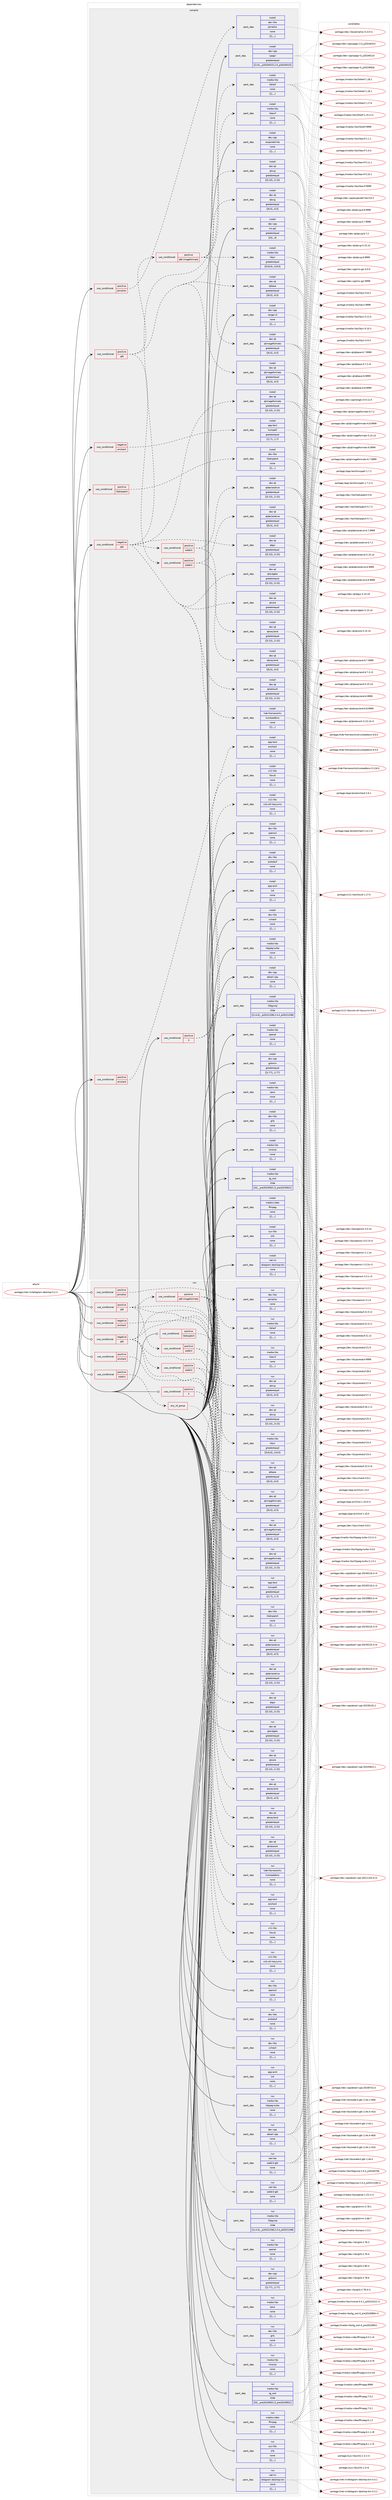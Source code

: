 digraph prolog {

# *************
# Graph options
# *************

newrank=true;
concentrate=true;
compound=true;
graph [rankdir=LR,fontname=Helvetica,fontsize=10,ranksep=1.5];#, ranksep=2.5, nodesep=0.2];
edge  [arrowhead=vee];
node  [fontname=Helvetica,fontsize=10];

# **********
# The ebuild
# **********

subgraph cluster_leftcol {
color=gray;
label=<<i>ebuild</i>>;
id [label="portage://net-im/telegram-desktop-5.2.3", color=red, width=4, href="../net-im/telegram-desktop-5.2.3.svg"];
}

# ****************
# The dependencies
# ****************

subgraph cluster_midcol {
color=gray;
label=<<i>dependencies</i>>;
subgraph cluster_compile {
fillcolor="#eeeeee";
style=filled;
label=<<i>compile</i>>;
subgraph cond96855 {
dependency372924 [label=<<TABLE BORDER="0" CELLBORDER="1" CELLSPACING="0" CELLPADDING="4"><TR><TD ROWSPAN="3" CELLPADDING="10">use_conditional</TD></TR><TR><TD>negative</TD></TR><TR><TD>enchant</TD></TR></TABLE>>, shape=none, color=red];
subgraph pack273301 {
dependency372925 [label=<<TABLE BORDER="0" CELLBORDER="1" CELLSPACING="0" CELLPADDING="4" WIDTH="220"><TR><TD ROWSPAN="6" CELLPADDING="30">pack_dep</TD></TR><TR><TD WIDTH="110">install</TD></TR><TR><TD>app-text</TD></TR><TR><TD>hunspell</TD></TR><TR><TD>greaterequal</TD></TR><TR><TD>[[1,7],,,1.7]</TD></TR></TABLE>>, shape=none, color=blue];
}
dependency372924:e -> dependency372925:w [weight=20,style="dashed",arrowhead="vee"];
}
id:e -> dependency372924:w [weight=20,style="solid",arrowhead="vee"];
subgraph cond96856 {
dependency372926 [label=<<TABLE BORDER="0" CELLBORDER="1" CELLSPACING="0" CELLPADDING="4"><TR><TD ROWSPAN="3" CELLPADDING="10">use_conditional</TD></TR><TR><TD>negative</TD></TR><TR><TD>qt6</TD></TR></TABLE>>, shape=none, color=red];
subgraph pack273302 {
dependency372927 [label=<<TABLE BORDER="0" CELLBORDER="1" CELLSPACING="0" CELLPADDING="4" WIDTH="220"><TR><TD ROWSPAN="6" CELLPADDING="30">pack_dep</TD></TR><TR><TD WIDTH="110">install</TD></TR><TR><TD>dev-qt</TD></TR><TR><TD>qtcore</TD></TR><TR><TD>greaterequal</TD></TR><TR><TD>[[5,15],,,5.15]</TD></TR></TABLE>>, shape=none, color=blue];
}
dependency372926:e -> dependency372927:w [weight=20,style="dashed",arrowhead="vee"];
subgraph pack273303 {
dependency372928 [label=<<TABLE BORDER="0" CELLBORDER="1" CELLSPACING="0" CELLPADDING="4" WIDTH="220"><TR><TD ROWSPAN="6" CELLPADDING="30">pack_dep</TD></TR><TR><TD WIDTH="110">install</TD></TR><TR><TD>dev-qt</TD></TR><TR><TD>qtgui</TD></TR><TR><TD>greaterequal</TD></TR><TR><TD>[[5,15],,,5.15]</TD></TR></TABLE>>, shape=none, color=blue];
}
dependency372926:e -> dependency372928:w [weight=20,style="dashed",arrowhead="vee"];
subgraph pack273304 {
dependency372929 [label=<<TABLE BORDER="0" CELLBORDER="1" CELLSPACING="0" CELLPADDING="4" WIDTH="220"><TR><TD ROWSPAN="6" CELLPADDING="30">pack_dep</TD></TR><TR><TD WIDTH="110">install</TD></TR><TR><TD>dev-qt</TD></TR><TR><TD>qtimageformats</TD></TR><TR><TD>greaterequal</TD></TR><TR><TD>[[5,15],,,5.15]</TD></TR></TABLE>>, shape=none, color=blue];
}
dependency372926:e -> dependency372929:w [weight=20,style="dashed",arrowhead="vee"];
subgraph pack273305 {
dependency372930 [label=<<TABLE BORDER="0" CELLBORDER="1" CELLSPACING="0" CELLPADDING="4" WIDTH="220"><TR><TD ROWSPAN="6" CELLPADDING="30">pack_dep</TD></TR><TR><TD WIDTH="110">install</TD></TR><TR><TD>dev-qt</TD></TR><TR><TD>qtnetwork</TD></TR><TR><TD>greaterequal</TD></TR><TR><TD>[[5,15],,,5.15]</TD></TR></TABLE>>, shape=none, color=blue];
}
dependency372926:e -> dependency372930:w [weight=20,style="dashed",arrowhead="vee"];
subgraph pack273306 {
dependency372931 [label=<<TABLE BORDER="0" CELLBORDER="1" CELLSPACING="0" CELLPADDING="4" WIDTH="220"><TR><TD ROWSPAN="6" CELLPADDING="30">pack_dep</TD></TR><TR><TD WIDTH="110">install</TD></TR><TR><TD>dev-qt</TD></TR><TR><TD>qtsvg</TD></TR><TR><TD>greaterequal</TD></TR><TR><TD>[[5,15],,,5.15]</TD></TR></TABLE>>, shape=none, color=blue];
}
dependency372926:e -> dependency372931:w [weight=20,style="dashed",arrowhead="vee"];
subgraph pack273307 {
dependency372932 [label=<<TABLE BORDER="0" CELLBORDER="1" CELLSPACING="0" CELLPADDING="4" WIDTH="220"><TR><TD ROWSPAN="6" CELLPADDING="30">pack_dep</TD></TR><TR><TD WIDTH="110">install</TD></TR><TR><TD>dev-qt</TD></TR><TR><TD>qtwidgets</TD></TR><TR><TD>greaterequal</TD></TR><TR><TD>[[5,15],,,5.15]</TD></TR></TABLE>>, shape=none, color=blue];
}
dependency372926:e -> dependency372932:w [weight=20,style="dashed",arrowhead="vee"];
subgraph pack273308 {
dependency372933 [label=<<TABLE BORDER="0" CELLBORDER="1" CELLSPACING="0" CELLPADDING="4" WIDTH="220"><TR><TD ROWSPAN="6" CELLPADDING="30">pack_dep</TD></TR><TR><TD WIDTH="110">install</TD></TR><TR><TD>kde-frameworks</TD></TR><TR><TD>kcoreaddons</TD></TR><TR><TD>none</TD></TR><TR><TD>[[],,,,]</TD></TR></TABLE>>, shape=none, color=blue];
}
dependency372926:e -> dependency372933:w [weight=20,style="dashed",arrowhead="vee"];
subgraph cond96857 {
dependency372934 [label=<<TABLE BORDER="0" CELLBORDER="1" CELLSPACING="0" CELLPADDING="4"><TR><TD ROWSPAN="3" CELLPADDING="10">use_conditional</TD></TR><TR><TD>positive</TD></TR><TR><TD>webkit</TD></TR></TABLE>>, shape=none, color=red];
subgraph pack273309 {
dependency372935 [label=<<TABLE BORDER="0" CELLBORDER="1" CELLSPACING="0" CELLPADDING="4" WIDTH="220"><TR><TD ROWSPAN="6" CELLPADDING="30">pack_dep</TD></TR><TR><TD WIDTH="110">install</TD></TR><TR><TD>dev-qt</TD></TR><TR><TD>qtdeclarative</TD></TR><TR><TD>greaterequal</TD></TR><TR><TD>[[5,15],,,5.15]</TD></TR></TABLE>>, shape=none, color=blue];
}
dependency372934:e -> dependency372935:w [weight=20,style="dashed",arrowhead="vee"];
subgraph pack273310 {
dependency372936 [label=<<TABLE BORDER="0" CELLBORDER="1" CELLSPACING="0" CELLPADDING="4" WIDTH="220"><TR><TD ROWSPAN="6" CELLPADDING="30">pack_dep</TD></TR><TR><TD WIDTH="110">install</TD></TR><TR><TD>dev-qt</TD></TR><TR><TD>qtwayland</TD></TR><TR><TD>greaterequal</TD></TR><TR><TD>[[5,15],,,5.15]</TD></TR></TABLE>>, shape=none, color=blue];
}
dependency372934:e -> dependency372936:w [weight=20,style="dashed",arrowhead="vee"];
}
dependency372926:e -> dependency372934:w [weight=20,style="dashed",arrowhead="vee"];
}
id:e -> dependency372926:w [weight=20,style="solid",arrowhead="vee"];
subgraph cond96858 {
dependency372937 [label=<<TABLE BORDER="0" CELLBORDER="1" CELLSPACING="0" CELLPADDING="4"><TR><TD ROWSPAN="3" CELLPADDING="10">use_conditional</TD></TR><TR><TD>positive</TD></TR><TR><TD>X</TD></TR></TABLE>>, shape=none, color=red];
subgraph pack273311 {
dependency372938 [label=<<TABLE BORDER="0" CELLBORDER="1" CELLSPACING="0" CELLPADDING="4" WIDTH="220"><TR><TD ROWSPAN="6" CELLPADDING="30">pack_dep</TD></TR><TR><TD WIDTH="110">install</TD></TR><TR><TD>x11-libs</TD></TR><TR><TD>libxcb</TD></TR><TR><TD>none</TD></TR><TR><TD>[[],,,,]</TD></TR></TABLE>>, shape=none, color=blue];
}
dependency372937:e -> dependency372938:w [weight=20,style="dashed",arrowhead="vee"];
subgraph pack273312 {
dependency372939 [label=<<TABLE BORDER="0" CELLBORDER="1" CELLSPACING="0" CELLPADDING="4" WIDTH="220"><TR><TD ROWSPAN="6" CELLPADDING="30">pack_dep</TD></TR><TR><TD WIDTH="110">install</TD></TR><TR><TD>x11-libs</TD></TR><TR><TD>xcb-util-keysyms</TD></TR><TR><TD>none</TD></TR><TR><TD>[[],,,,]</TD></TR></TABLE>>, shape=none, color=blue];
}
dependency372937:e -> dependency372939:w [weight=20,style="dashed",arrowhead="vee"];
}
id:e -> dependency372937:w [weight=20,style="solid",arrowhead="vee"];
subgraph cond96859 {
dependency372940 [label=<<TABLE BORDER="0" CELLBORDER="1" CELLSPACING="0" CELLPADDING="4"><TR><TD ROWSPAN="3" CELLPADDING="10">use_conditional</TD></TR><TR><TD>positive</TD></TR><TR><TD>enchant</TD></TR></TABLE>>, shape=none, color=red];
subgraph pack273313 {
dependency372941 [label=<<TABLE BORDER="0" CELLBORDER="1" CELLSPACING="0" CELLPADDING="4" WIDTH="220"><TR><TD ROWSPAN="6" CELLPADDING="30">pack_dep</TD></TR><TR><TD WIDTH="110">install</TD></TR><TR><TD>app-text</TD></TR><TR><TD>enchant</TD></TR><TR><TD>none</TD></TR><TR><TD>[[],,,,]</TD></TR></TABLE>>, shape=none, color=blue];
}
dependency372940:e -> dependency372941:w [weight=20,style="dashed",arrowhead="vee"];
}
id:e -> dependency372940:w [weight=20,style="solid",arrowhead="vee"];
subgraph cond96860 {
dependency372942 [label=<<TABLE BORDER="0" CELLBORDER="1" CELLSPACING="0" CELLPADDING="4"><TR><TD ROWSPAN="3" CELLPADDING="10">use_conditional</TD></TR><TR><TD>positive</TD></TR><TR><TD>jemalloc</TD></TR></TABLE>>, shape=none, color=red];
subgraph pack273314 {
dependency372943 [label=<<TABLE BORDER="0" CELLBORDER="1" CELLSPACING="0" CELLPADDING="4" WIDTH="220"><TR><TD ROWSPAN="6" CELLPADDING="30">pack_dep</TD></TR><TR><TD WIDTH="110">install</TD></TR><TR><TD>dev-libs</TD></TR><TR><TD>jemalloc</TD></TR><TR><TD>none</TD></TR><TR><TD>[[],,,,]</TD></TR></TABLE>>, shape=none, color=blue];
}
dependency372942:e -> dependency372943:w [weight=20,style="dashed",arrowhead="vee"];
}
id:e -> dependency372942:w [weight=20,style="solid",arrowhead="vee"];
subgraph cond96861 {
dependency372944 [label=<<TABLE BORDER="0" CELLBORDER="1" CELLSPACING="0" CELLPADDING="4"><TR><TD ROWSPAN="3" CELLPADDING="10">use_conditional</TD></TR><TR><TD>positive</TD></TR><TR><TD>libdispatch</TD></TR></TABLE>>, shape=none, color=red];
subgraph pack273315 {
dependency372945 [label=<<TABLE BORDER="0" CELLBORDER="1" CELLSPACING="0" CELLPADDING="4" WIDTH="220"><TR><TD ROWSPAN="6" CELLPADDING="30">pack_dep</TD></TR><TR><TD WIDTH="110">install</TD></TR><TR><TD>dev-libs</TD></TR><TR><TD>libdispatch</TD></TR><TR><TD>none</TD></TR><TR><TD>[[],,,,]</TD></TR></TABLE>>, shape=none, color=blue];
}
dependency372944:e -> dependency372945:w [weight=20,style="dashed",arrowhead="vee"];
}
id:e -> dependency372944:w [weight=20,style="solid",arrowhead="vee"];
subgraph cond96862 {
dependency372946 [label=<<TABLE BORDER="0" CELLBORDER="1" CELLSPACING="0" CELLPADDING="4"><TR><TD ROWSPAN="3" CELLPADDING="10">use_conditional</TD></TR><TR><TD>positive</TD></TR><TR><TD>qt6</TD></TR></TABLE>>, shape=none, color=red];
subgraph pack273316 {
dependency372947 [label=<<TABLE BORDER="0" CELLBORDER="1" CELLSPACING="0" CELLPADDING="4" WIDTH="220"><TR><TD ROWSPAN="6" CELLPADDING="30">pack_dep</TD></TR><TR><TD WIDTH="110">install</TD></TR><TR><TD>dev-qt</TD></TR><TR><TD>qtbase</TD></TR><TR><TD>greaterequal</TD></TR><TR><TD>[[6,5],,,6.5]</TD></TR></TABLE>>, shape=none, color=blue];
}
dependency372946:e -> dependency372947:w [weight=20,style="dashed",arrowhead="vee"];
subgraph pack273317 {
dependency372948 [label=<<TABLE BORDER="0" CELLBORDER="1" CELLSPACING="0" CELLPADDING="4" WIDTH="220"><TR><TD ROWSPAN="6" CELLPADDING="30">pack_dep</TD></TR><TR><TD WIDTH="110">install</TD></TR><TR><TD>dev-qt</TD></TR><TR><TD>qtimageformats</TD></TR><TR><TD>greaterequal</TD></TR><TR><TD>[[6,5],,,6.5]</TD></TR></TABLE>>, shape=none, color=blue];
}
dependency372946:e -> dependency372948:w [weight=20,style="dashed",arrowhead="vee"];
subgraph pack273318 {
dependency372949 [label=<<TABLE BORDER="0" CELLBORDER="1" CELLSPACING="0" CELLPADDING="4" WIDTH="220"><TR><TD ROWSPAN="6" CELLPADDING="30">pack_dep</TD></TR><TR><TD WIDTH="110">install</TD></TR><TR><TD>dev-qt</TD></TR><TR><TD>qtsvg</TD></TR><TR><TD>greaterequal</TD></TR><TR><TD>[[6,5],,,6.5]</TD></TR></TABLE>>, shape=none, color=blue];
}
dependency372946:e -> dependency372949:w [weight=20,style="dashed",arrowhead="vee"];
subgraph cond96863 {
dependency372950 [label=<<TABLE BORDER="0" CELLBORDER="1" CELLSPACING="0" CELLPADDING="4"><TR><TD ROWSPAN="3" CELLPADDING="10">use_conditional</TD></TR><TR><TD>positive</TD></TR><TR><TD>webkit</TD></TR></TABLE>>, shape=none, color=red];
subgraph pack273319 {
dependency372951 [label=<<TABLE BORDER="0" CELLBORDER="1" CELLSPACING="0" CELLPADDING="4" WIDTH="220"><TR><TD ROWSPAN="6" CELLPADDING="30">pack_dep</TD></TR><TR><TD WIDTH="110">install</TD></TR><TR><TD>dev-qt</TD></TR><TR><TD>qtdeclarative</TD></TR><TR><TD>greaterequal</TD></TR><TR><TD>[[6,5],,,6.5]</TD></TR></TABLE>>, shape=none, color=blue];
}
dependency372950:e -> dependency372951:w [weight=20,style="dashed",arrowhead="vee"];
subgraph pack273320 {
dependency372952 [label=<<TABLE BORDER="0" CELLBORDER="1" CELLSPACING="0" CELLPADDING="4" WIDTH="220"><TR><TD ROWSPAN="6" CELLPADDING="30">pack_dep</TD></TR><TR><TD WIDTH="110">install</TD></TR><TR><TD>dev-qt</TD></TR><TR><TD>qtwayland</TD></TR><TR><TD>greaterequal</TD></TR><TR><TD>[[6,5],,,6.5]</TD></TR></TABLE>>, shape=none, color=blue];
}
dependency372950:e -> dependency372952:w [weight=20,style="dashed",arrowhead="vee"];
}
dependency372946:e -> dependency372950:w [weight=20,style="dashed",arrowhead="vee"];
subgraph cond96864 {
dependency372953 [label=<<TABLE BORDER="0" CELLBORDER="1" CELLSPACING="0" CELLPADDING="4"><TR><TD ROWSPAN="3" CELLPADDING="10">use_conditional</TD></TR><TR><TD>positive</TD></TR><TR><TD>qt6-imageformats</TD></TR></TABLE>>, shape=none, color=red];
subgraph pack273321 {
dependency372954 [label=<<TABLE BORDER="0" CELLBORDER="1" CELLSPACING="0" CELLPADDING="4" WIDTH="220"><TR><TD ROWSPAN="6" CELLPADDING="30">pack_dep</TD></TR><TR><TD WIDTH="110">install</TD></TR><TR><TD>dev-qt</TD></TR><TR><TD>qtimageformats</TD></TR><TR><TD>greaterequal</TD></TR><TR><TD>[[6,5],,,6.5]</TD></TR></TABLE>>, shape=none, color=blue];
}
dependency372953:e -> dependency372954:w [weight=20,style="dashed",arrowhead="vee"];
subgraph pack273322 {
dependency372955 [label=<<TABLE BORDER="0" CELLBORDER="1" CELLSPACING="0" CELLPADDING="4" WIDTH="220"><TR><TD ROWSPAN="6" CELLPADDING="30">pack_dep</TD></TR><TR><TD WIDTH="110">install</TD></TR><TR><TD>media-libs</TD></TR><TR><TD>libavif</TD></TR><TR><TD>none</TD></TR><TR><TD>[[],,,,]</TD></TR></TABLE>>, shape=none, color=blue];
}
dependency372953:e -> dependency372955:w [weight=20,style="dashed",arrowhead="vee"];
subgraph pack273323 {
dependency372956 [label=<<TABLE BORDER="0" CELLBORDER="1" CELLSPACING="0" CELLPADDING="4" WIDTH="220"><TR><TD ROWSPAN="6" CELLPADDING="30">pack_dep</TD></TR><TR><TD WIDTH="110">install</TD></TR><TR><TD>media-libs</TD></TR><TR><TD>libheif</TD></TR><TR><TD>none</TD></TR><TR><TD>[[],,,,]</TD></TR></TABLE>>, shape=none, color=blue];
}
dependency372953:e -> dependency372956:w [weight=20,style="dashed",arrowhead="vee"];
subgraph pack273324 {
dependency372957 [label=<<TABLE BORDER="0" CELLBORDER="1" CELLSPACING="0" CELLPADDING="4" WIDTH="220"><TR><TD ROWSPAN="6" CELLPADDING="30">pack_dep</TD></TR><TR><TD WIDTH="110">install</TD></TR><TR><TD>media-libs</TD></TR><TR><TD>libjxl</TD></TR><TR><TD>greaterequal</TD></TR><TR><TD>[[0,8,0],,,0.8.0]</TD></TR></TABLE>>, shape=none, color=blue];
}
dependency372953:e -> dependency372957:w [weight=20,style="dashed",arrowhead="vee"];
}
dependency372946:e -> dependency372953:w [weight=20,style="dashed",arrowhead="vee"];
}
id:e -> dependency372946:w [weight=20,style="solid",arrowhead="vee"];
subgraph pack273325 {
dependency372958 [label=<<TABLE BORDER="0" CELLBORDER="1" CELLSPACING="0" CELLPADDING="4" WIDTH="220"><TR><TD ROWSPAN="6" CELLPADDING="30">pack_dep</TD></TR><TR><TD WIDTH="110">install</TD></TR><TR><TD>app-arch</TD></TR><TR><TD>lz4</TD></TR><TR><TD>none</TD></TR><TR><TD>[[],,,,]</TD></TR></TABLE>>, shape=none, color=blue];
}
id:e -> dependency372958:w [weight=20,style="solid",arrowhead="vee"];
subgraph pack273326 {
dependency372959 [label=<<TABLE BORDER="0" CELLBORDER="1" CELLSPACING="0" CELLPADDING="4" WIDTH="220"><TR><TD ROWSPAN="6" CELLPADDING="30">pack_dep</TD></TR><TR><TD WIDTH="110">install</TD></TR><TR><TD>dev-cpp</TD></TR><TR><TD>abseil-cpp</TD></TR><TR><TD>none</TD></TR><TR><TD>[[],,,,]</TD></TR></TABLE>>, shape=none, color=blue];
}
id:e -> dependency372959:w [weight=20,style="solid",arrowhead="vee"];
subgraph pack273327 {
dependency372960 [label=<<TABLE BORDER="0" CELLBORDER="1" CELLSPACING="0" CELLPADDING="4" WIDTH="220"><TR><TD ROWSPAN="6" CELLPADDING="30">pack_dep</TD></TR><TR><TD WIDTH="110">install</TD></TR><TR><TD>dev-cpp</TD></TR><TR><TD>cppgir</TD></TR><TR><TD>greaterequal</TD></TR><TR><TD>[[2,0],,_p20240315,2.0_p20240315]</TD></TR></TABLE>>, shape=none, color=blue];
}
id:e -> dependency372960:w [weight=20,style="solid",arrowhead="vee"];
subgraph pack273328 {
dependency372961 [label=<<TABLE BORDER="0" CELLBORDER="1" CELLSPACING="0" CELLPADDING="4" WIDTH="220"><TR><TD ROWSPAN="6" CELLPADDING="30">pack_dep</TD></TR><TR><TD WIDTH="110">install</TD></TR><TR><TD>dev-cpp</TD></TR><TR><TD>expected-lite</TD></TR><TR><TD>none</TD></TR><TR><TD>[[],,,,]</TD></TR></TABLE>>, shape=none, color=blue];
}
id:e -> dependency372961:w [weight=20,style="solid",arrowhead="vee"];
subgraph pack273329 {
dependency372962 [label=<<TABLE BORDER="0" CELLBORDER="1" CELLSPACING="0" CELLPADDING="4" WIDTH="220"><TR><TD ROWSPAN="6" CELLPADDING="30">pack_dep</TD></TR><TR><TD WIDTH="110">install</TD></TR><TR><TD>dev-cpp</TD></TR><TR><TD>glibmm</TD></TR><TR><TD>greaterequal</TD></TR><TR><TD>[[2,77],,,2.77]</TD></TR></TABLE>>, shape=none, color=blue];
}
id:e -> dependency372962:w [weight=20,style="solid",arrowhead="vee"];
subgraph pack273330 {
dependency372963 [label=<<TABLE BORDER="0" CELLBORDER="1" CELLSPACING="0" CELLPADDING="4" WIDTH="220"><TR><TD ROWSPAN="6" CELLPADDING="30">pack_dep</TD></TR><TR><TD WIDTH="110">install</TD></TR><TR><TD>dev-cpp</TD></TR><TR><TD>ms-gsl</TD></TR><TR><TD>greaterequal</TD></TR><TR><TD>[[4],,,4]</TD></TR></TABLE>>, shape=none, color=blue];
}
id:e -> dependency372963:w [weight=20,style="solid",arrowhead="vee"];
subgraph pack273331 {
dependency372964 [label=<<TABLE BORDER="0" CELLBORDER="1" CELLSPACING="0" CELLPADDING="4" WIDTH="220"><TR><TD ROWSPAN="6" CELLPADDING="30">pack_dep</TD></TR><TR><TD WIDTH="110">install</TD></TR><TR><TD>dev-cpp</TD></TR><TR><TD>range-v3</TD></TR><TR><TD>none</TD></TR><TR><TD>[[],,,,]</TD></TR></TABLE>>, shape=none, color=blue];
}
id:e -> dependency372964:w [weight=20,style="solid",arrowhead="vee"];
subgraph pack273332 {
dependency372965 [label=<<TABLE BORDER="0" CELLBORDER="1" CELLSPACING="0" CELLPADDING="4" WIDTH="220"><TR><TD ROWSPAN="6" CELLPADDING="30">pack_dep</TD></TR><TR><TD WIDTH="110">install</TD></TR><TR><TD>dev-libs</TD></TR><TR><TD>glib</TD></TR><TR><TD>none</TD></TR><TR><TD>[[],,,,]</TD></TR></TABLE>>, shape=none, color=blue];
}
id:e -> dependency372965:w [weight=20,style="solid",arrowhead="vee"];
subgraph pack273333 {
dependency372966 [label=<<TABLE BORDER="0" CELLBORDER="1" CELLSPACING="0" CELLPADDING="4" WIDTH="220"><TR><TD ROWSPAN="6" CELLPADDING="30">pack_dep</TD></TR><TR><TD WIDTH="110">install</TD></TR><TR><TD>dev-libs</TD></TR><TR><TD>openssl</TD></TR><TR><TD>none</TD></TR><TR><TD>[[],,,,]</TD></TR></TABLE>>, shape=none, color=blue];
}
id:e -> dependency372966:w [weight=20,style="solid",arrowhead="vee"];
subgraph pack273334 {
dependency372967 [label=<<TABLE BORDER="0" CELLBORDER="1" CELLSPACING="0" CELLPADDING="4" WIDTH="220"><TR><TD ROWSPAN="6" CELLPADDING="30">pack_dep</TD></TR><TR><TD WIDTH="110">install</TD></TR><TR><TD>dev-libs</TD></TR><TR><TD>protobuf</TD></TR><TR><TD>none</TD></TR><TR><TD>[[],,,,]</TD></TR></TABLE>>, shape=none, color=blue];
}
id:e -> dependency372967:w [weight=20,style="solid",arrowhead="vee"];
subgraph pack273335 {
dependency372968 [label=<<TABLE BORDER="0" CELLBORDER="1" CELLSPACING="0" CELLPADDING="4" WIDTH="220"><TR><TD ROWSPAN="6" CELLPADDING="30">pack_dep</TD></TR><TR><TD WIDTH="110">install</TD></TR><TR><TD>dev-libs</TD></TR><TR><TD>xxhash</TD></TR><TR><TD>none</TD></TR><TR><TD>[[],,,,]</TD></TR></TABLE>>, shape=none, color=blue];
}
id:e -> dependency372968:w [weight=20,style="solid",arrowhead="vee"];
subgraph pack273336 {
dependency372969 [label=<<TABLE BORDER="0" CELLBORDER="1" CELLSPACING="0" CELLPADDING="4" WIDTH="220"><TR><TD ROWSPAN="6" CELLPADDING="30">pack_dep</TD></TR><TR><TD WIDTH="110">install</TD></TR><TR><TD>media-libs</TD></TR><TR><TD>libjpeg-turbo</TD></TR><TR><TD>none</TD></TR><TR><TD>[[],,,,]</TD></TR></TABLE>>, shape=none, color=blue];
}
id:e -> dependency372969:w [weight=20,style="solid",arrowhead="vee"];
subgraph pack273337 {
dependency372970 [label=<<TABLE BORDER="0" CELLBORDER="1" CELLSPACING="0" CELLPADDING="4" WIDTH="220"><TR><TD ROWSPAN="6" CELLPADDING="30">pack_dep</TD></TR><TR><TD WIDTH="110">install</TD></TR><TR><TD>media-libs</TD></TR><TR><TD>libtgvoip</TD></TR><TR><TD>tilde</TD></TR><TR><TD>[[2,4,4],,_p20221208,2.4.4_p20221208]</TD></TR></TABLE>>, shape=none, color=blue];
}
id:e -> dependency372970:w [weight=20,style="solid",arrowhead="vee"];
subgraph pack273338 {
dependency372971 [label=<<TABLE BORDER="0" CELLBORDER="1" CELLSPACING="0" CELLPADDING="4" WIDTH="220"><TR><TD ROWSPAN="6" CELLPADDING="30">pack_dep</TD></TR><TR><TD WIDTH="110">install</TD></TR><TR><TD>media-libs</TD></TR><TR><TD>openal</TD></TR><TR><TD>none</TD></TR><TR><TD>[[],,,,]</TD></TR></TABLE>>, shape=none, color=blue];
}
id:e -> dependency372971:w [weight=20,style="solid",arrowhead="vee"];
subgraph pack273339 {
dependency372972 [label=<<TABLE BORDER="0" CELLBORDER="1" CELLSPACING="0" CELLPADDING="4" WIDTH="220"><TR><TD ROWSPAN="6" CELLPADDING="30">pack_dep</TD></TR><TR><TD WIDTH="110">install</TD></TR><TR><TD>media-libs</TD></TR><TR><TD>opus</TD></TR><TR><TD>none</TD></TR><TR><TD>[[],,,,]</TD></TR></TABLE>>, shape=none, color=blue];
}
id:e -> dependency372972:w [weight=20,style="solid",arrowhead="vee"];
subgraph pack273340 {
dependency372973 [label=<<TABLE BORDER="0" CELLBORDER="1" CELLSPACING="0" CELLPADDING="4" WIDTH="220"><TR><TD ROWSPAN="6" CELLPADDING="30">pack_dep</TD></TR><TR><TD WIDTH="110">install</TD></TR><TR><TD>media-libs</TD></TR><TR><TD>rnnoise</TD></TR><TR><TD>none</TD></TR><TR><TD>[[],,,,]</TD></TR></TABLE>>, shape=none, color=blue];
}
id:e -> dependency372973:w [weight=20,style="solid",arrowhead="vee"];
subgraph pack273341 {
dependency372974 [label=<<TABLE BORDER="0" CELLBORDER="1" CELLSPACING="0" CELLPADDING="4" WIDTH="220"><TR><TD ROWSPAN="6" CELLPADDING="30">pack_dep</TD></TR><TR><TD WIDTH="110">install</TD></TR><TR><TD>media-libs</TD></TR><TR><TD>tg_owt</TD></TR><TR><TD>tilde</TD></TR><TR><TD>[[0],,_pre20230921,0_pre20230921]</TD></TR></TABLE>>, shape=none, color=blue];
}
id:e -> dependency372974:w [weight=20,style="solid",arrowhead="vee"];
subgraph pack273342 {
dependency372975 [label=<<TABLE BORDER="0" CELLBORDER="1" CELLSPACING="0" CELLPADDING="4" WIDTH="220"><TR><TD ROWSPAN="6" CELLPADDING="30">pack_dep</TD></TR><TR><TD WIDTH="110">install</TD></TR><TR><TD>media-video</TD></TR><TR><TD>ffmpeg</TD></TR><TR><TD>none</TD></TR><TR><TD>[[],,,,]</TD></TR></TABLE>>, shape=none, color=blue];
}
id:e -> dependency372975:w [weight=20,style="solid",arrowhead="vee"];
subgraph pack273343 {
dependency372976 [label=<<TABLE BORDER="0" CELLBORDER="1" CELLSPACING="0" CELLPADDING="4" WIDTH="220"><TR><TD ROWSPAN="6" CELLPADDING="30">pack_dep</TD></TR><TR><TD WIDTH="110">install</TD></TR><TR><TD>sys-libs</TD></TR><TR><TD>zlib</TD></TR><TR><TD>none</TD></TR><TR><TD>[[],,,,]</TD></TR></TABLE>>, shape=none, color=blue];
}
id:e -> dependency372976:w [weight=20,style="solid",arrowhead="vee"];
subgraph pack273344 {
dependency372977 [label=<<TABLE BORDER="0" CELLBORDER="1" CELLSPACING="0" CELLPADDING="4" WIDTH="220"><TR><TD ROWSPAN="6" CELLPADDING="30">pack_dep</TD></TR><TR><TD WIDTH="110">install</TD></TR><TR><TD>net-im</TD></TR><TR><TD>telegram-desktop-bin</TD></TR><TR><TD>none</TD></TR><TR><TD>[[],,,,]</TD></TR></TABLE>>, shape=none, color=blue];
}
id:e -> dependency372977:w [weight=20,style="solid",arrowhead="vee"];
}
subgraph cluster_compileandrun {
fillcolor="#eeeeee";
style=filled;
label=<<i>compile and run</i>>;
}
subgraph cluster_run {
fillcolor="#eeeeee";
style=filled;
label=<<i>run</i>>;
subgraph cond96865 {
dependency372978 [label=<<TABLE BORDER="0" CELLBORDER="1" CELLSPACING="0" CELLPADDING="4"><TR><TD ROWSPAN="3" CELLPADDING="10">use_conditional</TD></TR><TR><TD>negative</TD></TR><TR><TD>enchant</TD></TR></TABLE>>, shape=none, color=red];
subgraph pack273345 {
dependency372979 [label=<<TABLE BORDER="0" CELLBORDER="1" CELLSPACING="0" CELLPADDING="4" WIDTH="220"><TR><TD ROWSPAN="6" CELLPADDING="30">pack_dep</TD></TR><TR><TD WIDTH="110">run</TD></TR><TR><TD>app-text</TD></TR><TR><TD>hunspell</TD></TR><TR><TD>greaterequal</TD></TR><TR><TD>[[1,7],,,1.7]</TD></TR></TABLE>>, shape=none, color=blue];
}
dependency372978:e -> dependency372979:w [weight=20,style="dashed",arrowhead="vee"];
}
id:e -> dependency372978:w [weight=20,style="solid",arrowhead="odot"];
subgraph cond96866 {
dependency372980 [label=<<TABLE BORDER="0" CELLBORDER="1" CELLSPACING="0" CELLPADDING="4"><TR><TD ROWSPAN="3" CELLPADDING="10">use_conditional</TD></TR><TR><TD>negative</TD></TR><TR><TD>qt6</TD></TR></TABLE>>, shape=none, color=red];
subgraph pack273346 {
dependency372981 [label=<<TABLE BORDER="0" CELLBORDER="1" CELLSPACING="0" CELLPADDING="4" WIDTH="220"><TR><TD ROWSPAN="6" CELLPADDING="30">pack_dep</TD></TR><TR><TD WIDTH="110">run</TD></TR><TR><TD>dev-qt</TD></TR><TR><TD>qtcore</TD></TR><TR><TD>greaterequal</TD></TR><TR><TD>[[5,15],,,5.15]</TD></TR></TABLE>>, shape=none, color=blue];
}
dependency372980:e -> dependency372981:w [weight=20,style="dashed",arrowhead="vee"];
subgraph pack273347 {
dependency372982 [label=<<TABLE BORDER="0" CELLBORDER="1" CELLSPACING="0" CELLPADDING="4" WIDTH="220"><TR><TD ROWSPAN="6" CELLPADDING="30">pack_dep</TD></TR><TR><TD WIDTH="110">run</TD></TR><TR><TD>dev-qt</TD></TR><TR><TD>qtgui</TD></TR><TR><TD>greaterequal</TD></TR><TR><TD>[[5,15],,,5.15]</TD></TR></TABLE>>, shape=none, color=blue];
}
dependency372980:e -> dependency372982:w [weight=20,style="dashed",arrowhead="vee"];
subgraph pack273348 {
dependency372983 [label=<<TABLE BORDER="0" CELLBORDER="1" CELLSPACING="0" CELLPADDING="4" WIDTH="220"><TR><TD ROWSPAN="6" CELLPADDING="30">pack_dep</TD></TR><TR><TD WIDTH="110">run</TD></TR><TR><TD>dev-qt</TD></TR><TR><TD>qtimageformats</TD></TR><TR><TD>greaterequal</TD></TR><TR><TD>[[5,15],,,5.15]</TD></TR></TABLE>>, shape=none, color=blue];
}
dependency372980:e -> dependency372983:w [weight=20,style="dashed",arrowhead="vee"];
subgraph pack273349 {
dependency372984 [label=<<TABLE BORDER="0" CELLBORDER="1" CELLSPACING="0" CELLPADDING="4" WIDTH="220"><TR><TD ROWSPAN="6" CELLPADDING="30">pack_dep</TD></TR><TR><TD WIDTH="110">run</TD></TR><TR><TD>dev-qt</TD></TR><TR><TD>qtnetwork</TD></TR><TR><TD>greaterequal</TD></TR><TR><TD>[[5,15],,,5.15]</TD></TR></TABLE>>, shape=none, color=blue];
}
dependency372980:e -> dependency372984:w [weight=20,style="dashed",arrowhead="vee"];
subgraph pack273350 {
dependency372985 [label=<<TABLE BORDER="0" CELLBORDER="1" CELLSPACING="0" CELLPADDING="4" WIDTH="220"><TR><TD ROWSPAN="6" CELLPADDING="30">pack_dep</TD></TR><TR><TD WIDTH="110">run</TD></TR><TR><TD>dev-qt</TD></TR><TR><TD>qtsvg</TD></TR><TR><TD>greaterequal</TD></TR><TR><TD>[[5,15],,,5.15]</TD></TR></TABLE>>, shape=none, color=blue];
}
dependency372980:e -> dependency372985:w [weight=20,style="dashed",arrowhead="vee"];
subgraph pack273351 {
dependency372986 [label=<<TABLE BORDER="0" CELLBORDER="1" CELLSPACING="0" CELLPADDING="4" WIDTH="220"><TR><TD ROWSPAN="6" CELLPADDING="30">pack_dep</TD></TR><TR><TD WIDTH="110">run</TD></TR><TR><TD>dev-qt</TD></TR><TR><TD>qtwidgets</TD></TR><TR><TD>greaterequal</TD></TR><TR><TD>[[5,15],,,5.15]</TD></TR></TABLE>>, shape=none, color=blue];
}
dependency372980:e -> dependency372986:w [weight=20,style="dashed",arrowhead="vee"];
subgraph pack273352 {
dependency372987 [label=<<TABLE BORDER="0" CELLBORDER="1" CELLSPACING="0" CELLPADDING="4" WIDTH="220"><TR><TD ROWSPAN="6" CELLPADDING="30">pack_dep</TD></TR><TR><TD WIDTH="110">run</TD></TR><TR><TD>kde-frameworks</TD></TR><TR><TD>kcoreaddons</TD></TR><TR><TD>none</TD></TR><TR><TD>[[],,,,]</TD></TR></TABLE>>, shape=none, color=blue];
}
dependency372980:e -> dependency372987:w [weight=20,style="dashed",arrowhead="vee"];
subgraph cond96867 {
dependency372988 [label=<<TABLE BORDER="0" CELLBORDER="1" CELLSPACING="0" CELLPADDING="4"><TR><TD ROWSPAN="3" CELLPADDING="10">use_conditional</TD></TR><TR><TD>positive</TD></TR><TR><TD>webkit</TD></TR></TABLE>>, shape=none, color=red];
subgraph pack273353 {
dependency372989 [label=<<TABLE BORDER="0" CELLBORDER="1" CELLSPACING="0" CELLPADDING="4" WIDTH="220"><TR><TD ROWSPAN="6" CELLPADDING="30">pack_dep</TD></TR><TR><TD WIDTH="110">run</TD></TR><TR><TD>dev-qt</TD></TR><TR><TD>qtdeclarative</TD></TR><TR><TD>greaterequal</TD></TR><TR><TD>[[5,15],,,5.15]</TD></TR></TABLE>>, shape=none, color=blue];
}
dependency372988:e -> dependency372989:w [weight=20,style="dashed",arrowhead="vee"];
subgraph pack273354 {
dependency372990 [label=<<TABLE BORDER="0" CELLBORDER="1" CELLSPACING="0" CELLPADDING="4" WIDTH="220"><TR><TD ROWSPAN="6" CELLPADDING="30">pack_dep</TD></TR><TR><TD WIDTH="110">run</TD></TR><TR><TD>dev-qt</TD></TR><TR><TD>qtwayland</TD></TR><TR><TD>greaterequal</TD></TR><TR><TD>[[5,15],,,5.15]</TD></TR></TABLE>>, shape=none, color=blue];
}
dependency372988:e -> dependency372990:w [weight=20,style="dashed",arrowhead="vee"];
}
dependency372980:e -> dependency372988:w [weight=20,style="dashed",arrowhead="vee"];
}
id:e -> dependency372980:w [weight=20,style="solid",arrowhead="odot"];
subgraph cond96868 {
dependency372991 [label=<<TABLE BORDER="0" CELLBORDER="1" CELLSPACING="0" CELLPADDING="4"><TR><TD ROWSPAN="3" CELLPADDING="10">use_conditional</TD></TR><TR><TD>positive</TD></TR><TR><TD>X</TD></TR></TABLE>>, shape=none, color=red];
subgraph pack273355 {
dependency372992 [label=<<TABLE BORDER="0" CELLBORDER="1" CELLSPACING="0" CELLPADDING="4" WIDTH="220"><TR><TD ROWSPAN="6" CELLPADDING="30">pack_dep</TD></TR><TR><TD WIDTH="110">run</TD></TR><TR><TD>x11-libs</TD></TR><TR><TD>libxcb</TD></TR><TR><TD>none</TD></TR><TR><TD>[[],,,,]</TD></TR></TABLE>>, shape=none, color=blue];
}
dependency372991:e -> dependency372992:w [weight=20,style="dashed",arrowhead="vee"];
subgraph pack273356 {
dependency372993 [label=<<TABLE BORDER="0" CELLBORDER="1" CELLSPACING="0" CELLPADDING="4" WIDTH="220"><TR><TD ROWSPAN="6" CELLPADDING="30">pack_dep</TD></TR><TR><TD WIDTH="110">run</TD></TR><TR><TD>x11-libs</TD></TR><TR><TD>xcb-util-keysyms</TD></TR><TR><TD>none</TD></TR><TR><TD>[[],,,,]</TD></TR></TABLE>>, shape=none, color=blue];
}
dependency372991:e -> dependency372993:w [weight=20,style="dashed",arrowhead="vee"];
}
id:e -> dependency372991:w [weight=20,style="solid",arrowhead="odot"];
subgraph cond96869 {
dependency372994 [label=<<TABLE BORDER="0" CELLBORDER="1" CELLSPACING="0" CELLPADDING="4"><TR><TD ROWSPAN="3" CELLPADDING="10">use_conditional</TD></TR><TR><TD>positive</TD></TR><TR><TD>enchant</TD></TR></TABLE>>, shape=none, color=red];
subgraph pack273357 {
dependency372995 [label=<<TABLE BORDER="0" CELLBORDER="1" CELLSPACING="0" CELLPADDING="4" WIDTH="220"><TR><TD ROWSPAN="6" CELLPADDING="30">pack_dep</TD></TR><TR><TD WIDTH="110">run</TD></TR><TR><TD>app-text</TD></TR><TR><TD>enchant</TD></TR><TR><TD>none</TD></TR><TR><TD>[[],,,,]</TD></TR></TABLE>>, shape=none, color=blue];
}
dependency372994:e -> dependency372995:w [weight=20,style="dashed",arrowhead="vee"];
}
id:e -> dependency372994:w [weight=20,style="solid",arrowhead="odot"];
subgraph cond96870 {
dependency372996 [label=<<TABLE BORDER="0" CELLBORDER="1" CELLSPACING="0" CELLPADDING="4"><TR><TD ROWSPAN="3" CELLPADDING="10">use_conditional</TD></TR><TR><TD>positive</TD></TR><TR><TD>jemalloc</TD></TR></TABLE>>, shape=none, color=red];
subgraph pack273358 {
dependency372997 [label=<<TABLE BORDER="0" CELLBORDER="1" CELLSPACING="0" CELLPADDING="4" WIDTH="220"><TR><TD ROWSPAN="6" CELLPADDING="30">pack_dep</TD></TR><TR><TD WIDTH="110">run</TD></TR><TR><TD>dev-libs</TD></TR><TR><TD>jemalloc</TD></TR><TR><TD>none</TD></TR><TR><TD>[[],,,,]</TD></TR></TABLE>>, shape=none, color=blue];
}
dependency372996:e -> dependency372997:w [weight=20,style="dashed",arrowhead="vee"];
}
id:e -> dependency372996:w [weight=20,style="solid",arrowhead="odot"];
subgraph cond96871 {
dependency372998 [label=<<TABLE BORDER="0" CELLBORDER="1" CELLSPACING="0" CELLPADDING="4"><TR><TD ROWSPAN="3" CELLPADDING="10">use_conditional</TD></TR><TR><TD>positive</TD></TR><TR><TD>libdispatch</TD></TR></TABLE>>, shape=none, color=red];
subgraph pack273359 {
dependency372999 [label=<<TABLE BORDER="0" CELLBORDER="1" CELLSPACING="0" CELLPADDING="4" WIDTH="220"><TR><TD ROWSPAN="6" CELLPADDING="30">pack_dep</TD></TR><TR><TD WIDTH="110">run</TD></TR><TR><TD>dev-libs</TD></TR><TR><TD>libdispatch</TD></TR><TR><TD>none</TD></TR><TR><TD>[[],,,,]</TD></TR></TABLE>>, shape=none, color=blue];
}
dependency372998:e -> dependency372999:w [weight=20,style="dashed",arrowhead="vee"];
}
id:e -> dependency372998:w [weight=20,style="solid",arrowhead="odot"];
subgraph cond96872 {
dependency373000 [label=<<TABLE BORDER="0" CELLBORDER="1" CELLSPACING="0" CELLPADDING="4"><TR><TD ROWSPAN="3" CELLPADDING="10">use_conditional</TD></TR><TR><TD>positive</TD></TR><TR><TD>qt6</TD></TR></TABLE>>, shape=none, color=red];
subgraph pack273360 {
dependency373001 [label=<<TABLE BORDER="0" CELLBORDER="1" CELLSPACING="0" CELLPADDING="4" WIDTH="220"><TR><TD ROWSPAN="6" CELLPADDING="30">pack_dep</TD></TR><TR><TD WIDTH="110">run</TD></TR><TR><TD>dev-qt</TD></TR><TR><TD>qtbase</TD></TR><TR><TD>greaterequal</TD></TR><TR><TD>[[6,5],,,6.5]</TD></TR></TABLE>>, shape=none, color=blue];
}
dependency373000:e -> dependency373001:w [weight=20,style="dashed",arrowhead="vee"];
subgraph pack273361 {
dependency373002 [label=<<TABLE BORDER="0" CELLBORDER="1" CELLSPACING="0" CELLPADDING="4" WIDTH="220"><TR><TD ROWSPAN="6" CELLPADDING="30">pack_dep</TD></TR><TR><TD WIDTH="110">run</TD></TR><TR><TD>dev-qt</TD></TR><TR><TD>qtimageformats</TD></TR><TR><TD>greaterequal</TD></TR><TR><TD>[[6,5],,,6.5]</TD></TR></TABLE>>, shape=none, color=blue];
}
dependency373000:e -> dependency373002:w [weight=20,style="dashed",arrowhead="vee"];
subgraph pack273362 {
dependency373003 [label=<<TABLE BORDER="0" CELLBORDER="1" CELLSPACING="0" CELLPADDING="4" WIDTH="220"><TR><TD ROWSPAN="6" CELLPADDING="30">pack_dep</TD></TR><TR><TD WIDTH="110">run</TD></TR><TR><TD>dev-qt</TD></TR><TR><TD>qtsvg</TD></TR><TR><TD>greaterequal</TD></TR><TR><TD>[[6,5],,,6.5]</TD></TR></TABLE>>, shape=none, color=blue];
}
dependency373000:e -> dependency373003:w [weight=20,style="dashed",arrowhead="vee"];
subgraph cond96873 {
dependency373004 [label=<<TABLE BORDER="0" CELLBORDER="1" CELLSPACING="0" CELLPADDING="4"><TR><TD ROWSPAN="3" CELLPADDING="10">use_conditional</TD></TR><TR><TD>positive</TD></TR><TR><TD>webkit</TD></TR></TABLE>>, shape=none, color=red];
subgraph pack273363 {
dependency373005 [label=<<TABLE BORDER="0" CELLBORDER="1" CELLSPACING="0" CELLPADDING="4" WIDTH="220"><TR><TD ROWSPAN="6" CELLPADDING="30">pack_dep</TD></TR><TR><TD WIDTH="110">run</TD></TR><TR><TD>dev-qt</TD></TR><TR><TD>qtdeclarative</TD></TR><TR><TD>greaterequal</TD></TR><TR><TD>[[6,5],,,6.5]</TD></TR></TABLE>>, shape=none, color=blue];
}
dependency373004:e -> dependency373005:w [weight=20,style="dashed",arrowhead="vee"];
subgraph pack273364 {
dependency373006 [label=<<TABLE BORDER="0" CELLBORDER="1" CELLSPACING="0" CELLPADDING="4" WIDTH="220"><TR><TD ROWSPAN="6" CELLPADDING="30">pack_dep</TD></TR><TR><TD WIDTH="110">run</TD></TR><TR><TD>dev-qt</TD></TR><TR><TD>qtwayland</TD></TR><TR><TD>greaterequal</TD></TR><TR><TD>[[6,5],,,6.5]</TD></TR></TABLE>>, shape=none, color=blue];
}
dependency373004:e -> dependency373006:w [weight=20,style="dashed",arrowhead="vee"];
}
dependency373000:e -> dependency373004:w [weight=20,style="dashed",arrowhead="vee"];
subgraph cond96874 {
dependency373007 [label=<<TABLE BORDER="0" CELLBORDER="1" CELLSPACING="0" CELLPADDING="4"><TR><TD ROWSPAN="3" CELLPADDING="10">use_conditional</TD></TR><TR><TD>positive</TD></TR><TR><TD>qt6-imageformats</TD></TR></TABLE>>, shape=none, color=red];
subgraph pack273365 {
dependency373008 [label=<<TABLE BORDER="0" CELLBORDER="1" CELLSPACING="0" CELLPADDING="4" WIDTH="220"><TR><TD ROWSPAN="6" CELLPADDING="30">pack_dep</TD></TR><TR><TD WIDTH="110">run</TD></TR><TR><TD>dev-qt</TD></TR><TR><TD>qtimageformats</TD></TR><TR><TD>greaterequal</TD></TR><TR><TD>[[6,5],,,6.5]</TD></TR></TABLE>>, shape=none, color=blue];
}
dependency373007:e -> dependency373008:w [weight=20,style="dashed",arrowhead="vee"];
subgraph pack273366 {
dependency373009 [label=<<TABLE BORDER="0" CELLBORDER="1" CELLSPACING="0" CELLPADDING="4" WIDTH="220"><TR><TD ROWSPAN="6" CELLPADDING="30">pack_dep</TD></TR><TR><TD WIDTH="110">run</TD></TR><TR><TD>media-libs</TD></TR><TR><TD>libavif</TD></TR><TR><TD>none</TD></TR><TR><TD>[[],,,,]</TD></TR></TABLE>>, shape=none, color=blue];
}
dependency373007:e -> dependency373009:w [weight=20,style="dashed",arrowhead="vee"];
subgraph pack273367 {
dependency373010 [label=<<TABLE BORDER="0" CELLBORDER="1" CELLSPACING="0" CELLPADDING="4" WIDTH="220"><TR><TD ROWSPAN="6" CELLPADDING="30">pack_dep</TD></TR><TR><TD WIDTH="110">run</TD></TR><TR><TD>media-libs</TD></TR><TR><TD>libheif</TD></TR><TR><TD>none</TD></TR><TR><TD>[[],,,,]</TD></TR></TABLE>>, shape=none, color=blue];
}
dependency373007:e -> dependency373010:w [weight=20,style="dashed",arrowhead="vee"];
subgraph pack273368 {
dependency373011 [label=<<TABLE BORDER="0" CELLBORDER="1" CELLSPACING="0" CELLPADDING="4" WIDTH="220"><TR><TD ROWSPAN="6" CELLPADDING="30">pack_dep</TD></TR><TR><TD WIDTH="110">run</TD></TR><TR><TD>media-libs</TD></TR><TR><TD>libjxl</TD></TR><TR><TD>greaterequal</TD></TR><TR><TD>[[0,8,0],,,0.8.0]</TD></TR></TABLE>>, shape=none, color=blue];
}
dependency373007:e -> dependency373011:w [weight=20,style="dashed",arrowhead="vee"];
}
dependency373000:e -> dependency373007:w [weight=20,style="dashed",arrowhead="vee"];
}
id:e -> dependency373000:w [weight=20,style="solid",arrowhead="odot"];
subgraph cond96875 {
dependency373012 [label=<<TABLE BORDER="0" CELLBORDER="1" CELLSPACING="0" CELLPADDING="4"><TR><TD ROWSPAN="3" CELLPADDING="10">use_conditional</TD></TR><TR><TD>positive</TD></TR><TR><TD>webkit</TD></TR></TABLE>>, shape=none, color=red];
subgraph any2590 {
dependency373013 [label=<<TABLE BORDER="0" CELLBORDER="1" CELLSPACING="0" CELLPADDING="4"><TR><TD CELLPADDING="10">any_of_group</TD></TR></TABLE>>, shape=none, color=red];subgraph pack273369 {
dependency373014 [label=<<TABLE BORDER="0" CELLBORDER="1" CELLSPACING="0" CELLPADDING="4" WIDTH="220"><TR><TD ROWSPAN="6" CELLPADDING="30">pack_dep</TD></TR><TR><TD WIDTH="110">run</TD></TR><TR><TD>net-libs</TD></TR><TR><TD>webkit-gtk</TD></TR><TR><TD>none</TD></TR><TR><TD>[[],,,,]</TD></TR></TABLE>>, shape=none, color=blue];
}
dependency373013:e -> dependency373014:w [weight=20,style="dotted",arrowhead="oinv"];
subgraph pack273370 {
dependency373015 [label=<<TABLE BORDER="0" CELLBORDER="1" CELLSPACING="0" CELLPADDING="4" WIDTH="220"><TR><TD ROWSPAN="6" CELLPADDING="30">pack_dep</TD></TR><TR><TD WIDTH="110">run</TD></TR><TR><TD>net-libs</TD></TR><TR><TD>webkit-gtk</TD></TR><TR><TD>none</TD></TR><TR><TD>[[],,,,]</TD></TR></TABLE>>, shape=none, color=blue];
}
dependency373013:e -> dependency373015:w [weight=20,style="dotted",arrowhead="oinv"];
}
dependency373012:e -> dependency373013:w [weight=20,style="dashed",arrowhead="vee"];
}
id:e -> dependency373012:w [weight=20,style="solid",arrowhead="odot"];
subgraph pack273371 {
dependency373016 [label=<<TABLE BORDER="0" CELLBORDER="1" CELLSPACING="0" CELLPADDING="4" WIDTH="220"><TR><TD ROWSPAN="6" CELLPADDING="30">pack_dep</TD></TR><TR><TD WIDTH="110">run</TD></TR><TR><TD>app-arch</TD></TR><TR><TD>lz4</TD></TR><TR><TD>none</TD></TR><TR><TD>[[],,,,]</TD></TR></TABLE>>, shape=none, color=blue];
}
id:e -> dependency373016:w [weight=20,style="solid",arrowhead="odot"];
subgraph pack273372 {
dependency373017 [label=<<TABLE BORDER="0" CELLBORDER="1" CELLSPACING="0" CELLPADDING="4" WIDTH="220"><TR><TD ROWSPAN="6" CELLPADDING="30">pack_dep</TD></TR><TR><TD WIDTH="110">run</TD></TR><TR><TD>dev-cpp</TD></TR><TR><TD>abseil-cpp</TD></TR><TR><TD>none</TD></TR><TR><TD>[[],,,,]</TD></TR></TABLE>>, shape=none, color=blue];
}
id:e -> dependency373017:w [weight=20,style="solid",arrowhead="odot"];
subgraph pack273373 {
dependency373018 [label=<<TABLE BORDER="0" CELLBORDER="1" CELLSPACING="0" CELLPADDING="4" WIDTH="220"><TR><TD ROWSPAN="6" CELLPADDING="30">pack_dep</TD></TR><TR><TD WIDTH="110">run</TD></TR><TR><TD>dev-cpp</TD></TR><TR><TD>glibmm</TD></TR><TR><TD>greaterequal</TD></TR><TR><TD>[[2,77],,,2.77]</TD></TR></TABLE>>, shape=none, color=blue];
}
id:e -> dependency373018:w [weight=20,style="solid",arrowhead="odot"];
subgraph pack273374 {
dependency373019 [label=<<TABLE BORDER="0" CELLBORDER="1" CELLSPACING="0" CELLPADDING="4" WIDTH="220"><TR><TD ROWSPAN="6" CELLPADDING="30">pack_dep</TD></TR><TR><TD WIDTH="110">run</TD></TR><TR><TD>dev-libs</TD></TR><TR><TD>glib</TD></TR><TR><TD>none</TD></TR><TR><TD>[[],,,,]</TD></TR></TABLE>>, shape=none, color=blue];
}
id:e -> dependency373019:w [weight=20,style="solid",arrowhead="odot"];
subgraph pack273375 {
dependency373020 [label=<<TABLE BORDER="0" CELLBORDER="1" CELLSPACING="0" CELLPADDING="4" WIDTH="220"><TR><TD ROWSPAN="6" CELLPADDING="30">pack_dep</TD></TR><TR><TD WIDTH="110">run</TD></TR><TR><TD>dev-libs</TD></TR><TR><TD>openssl</TD></TR><TR><TD>none</TD></TR><TR><TD>[[],,,,]</TD></TR></TABLE>>, shape=none, color=blue];
}
id:e -> dependency373020:w [weight=20,style="solid",arrowhead="odot"];
subgraph pack273376 {
dependency373021 [label=<<TABLE BORDER="0" CELLBORDER="1" CELLSPACING="0" CELLPADDING="4" WIDTH="220"><TR><TD ROWSPAN="6" CELLPADDING="30">pack_dep</TD></TR><TR><TD WIDTH="110">run</TD></TR><TR><TD>dev-libs</TD></TR><TR><TD>protobuf</TD></TR><TR><TD>none</TD></TR><TR><TD>[[],,,,]</TD></TR></TABLE>>, shape=none, color=blue];
}
id:e -> dependency373021:w [weight=20,style="solid",arrowhead="odot"];
subgraph pack273377 {
dependency373022 [label=<<TABLE BORDER="0" CELLBORDER="1" CELLSPACING="0" CELLPADDING="4" WIDTH="220"><TR><TD ROWSPAN="6" CELLPADDING="30">pack_dep</TD></TR><TR><TD WIDTH="110">run</TD></TR><TR><TD>dev-libs</TD></TR><TR><TD>xxhash</TD></TR><TR><TD>none</TD></TR><TR><TD>[[],,,,]</TD></TR></TABLE>>, shape=none, color=blue];
}
id:e -> dependency373022:w [weight=20,style="solid",arrowhead="odot"];
subgraph pack273378 {
dependency373023 [label=<<TABLE BORDER="0" CELLBORDER="1" CELLSPACING="0" CELLPADDING="4" WIDTH="220"><TR><TD ROWSPAN="6" CELLPADDING="30">pack_dep</TD></TR><TR><TD WIDTH="110">run</TD></TR><TR><TD>media-libs</TD></TR><TR><TD>libjpeg-turbo</TD></TR><TR><TD>none</TD></TR><TR><TD>[[],,,,]</TD></TR></TABLE>>, shape=none, color=blue];
}
id:e -> dependency373023:w [weight=20,style="solid",arrowhead="odot"];
subgraph pack273379 {
dependency373024 [label=<<TABLE BORDER="0" CELLBORDER="1" CELLSPACING="0" CELLPADDING="4" WIDTH="220"><TR><TD ROWSPAN="6" CELLPADDING="30">pack_dep</TD></TR><TR><TD WIDTH="110">run</TD></TR><TR><TD>media-libs</TD></TR><TR><TD>libtgvoip</TD></TR><TR><TD>tilde</TD></TR><TR><TD>[[2,4,4],,_p20221208,2.4.4_p20221208]</TD></TR></TABLE>>, shape=none, color=blue];
}
id:e -> dependency373024:w [weight=20,style="solid",arrowhead="odot"];
subgraph pack273380 {
dependency373025 [label=<<TABLE BORDER="0" CELLBORDER="1" CELLSPACING="0" CELLPADDING="4" WIDTH="220"><TR><TD ROWSPAN="6" CELLPADDING="30">pack_dep</TD></TR><TR><TD WIDTH="110">run</TD></TR><TR><TD>media-libs</TD></TR><TR><TD>openal</TD></TR><TR><TD>none</TD></TR><TR><TD>[[],,,,]</TD></TR></TABLE>>, shape=none, color=blue];
}
id:e -> dependency373025:w [weight=20,style="solid",arrowhead="odot"];
subgraph pack273381 {
dependency373026 [label=<<TABLE BORDER="0" CELLBORDER="1" CELLSPACING="0" CELLPADDING="4" WIDTH="220"><TR><TD ROWSPAN="6" CELLPADDING="30">pack_dep</TD></TR><TR><TD WIDTH="110">run</TD></TR><TR><TD>media-libs</TD></TR><TR><TD>opus</TD></TR><TR><TD>none</TD></TR><TR><TD>[[],,,,]</TD></TR></TABLE>>, shape=none, color=blue];
}
id:e -> dependency373026:w [weight=20,style="solid",arrowhead="odot"];
subgraph pack273382 {
dependency373027 [label=<<TABLE BORDER="0" CELLBORDER="1" CELLSPACING="0" CELLPADDING="4" WIDTH="220"><TR><TD ROWSPAN="6" CELLPADDING="30">pack_dep</TD></TR><TR><TD WIDTH="110">run</TD></TR><TR><TD>media-libs</TD></TR><TR><TD>rnnoise</TD></TR><TR><TD>none</TD></TR><TR><TD>[[],,,,]</TD></TR></TABLE>>, shape=none, color=blue];
}
id:e -> dependency373027:w [weight=20,style="solid",arrowhead="odot"];
subgraph pack273383 {
dependency373028 [label=<<TABLE BORDER="0" CELLBORDER="1" CELLSPACING="0" CELLPADDING="4" WIDTH="220"><TR><TD ROWSPAN="6" CELLPADDING="30">pack_dep</TD></TR><TR><TD WIDTH="110">run</TD></TR><TR><TD>media-libs</TD></TR><TR><TD>tg_owt</TD></TR><TR><TD>tilde</TD></TR><TR><TD>[[0],,_pre20230921,0_pre20230921]</TD></TR></TABLE>>, shape=none, color=blue];
}
id:e -> dependency373028:w [weight=20,style="solid",arrowhead="odot"];
subgraph pack273384 {
dependency373029 [label=<<TABLE BORDER="0" CELLBORDER="1" CELLSPACING="0" CELLPADDING="4" WIDTH="220"><TR><TD ROWSPAN="6" CELLPADDING="30">pack_dep</TD></TR><TR><TD WIDTH="110">run</TD></TR><TR><TD>media-video</TD></TR><TR><TD>ffmpeg</TD></TR><TR><TD>none</TD></TR><TR><TD>[[],,,,]</TD></TR></TABLE>>, shape=none, color=blue];
}
id:e -> dependency373029:w [weight=20,style="solid",arrowhead="odot"];
subgraph pack273385 {
dependency373030 [label=<<TABLE BORDER="0" CELLBORDER="1" CELLSPACING="0" CELLPADDING="4" WIDTH="220"><TR><TD ROWSPAN="6" CELLPADDING="30">pack_dep</TD></TR><TR><TD WIDTH="110">run</TD></TR><TR><TD>sys-libs</TD></TR><TR><TD>zlib</TD></TR><TR><TD>none</TD></TR><TR><TD>[[],,,,]</TD></TR></TABLE>>, shape=none, color=blue];
}
id:e -> dependency373030:w [weight=20,style="solid",arrowhead="odot"];
subgraph pack273386 {
dependency373031 [label=<<TABLE BORDER="0" CELLBORDER="1" CELLSPACING="0" CELLPADDING="4" WIDTH="220"><TR><TD ROWSPAN="6" CELLPADDING="30">pack_dep</TD></TR><TR><TD WIDTH="110">run</TD></TR><TR><TD>net-im</TD></TR><TR><TD>telegram-desktop-bin</TD></TR><TR><TD>none</TD></TR><TR><TD>[[],,,,]</TD></TR></TABLE>>, shape=none, color=blue];
}
id:e -> dependency373031:w [weight=20,style="solid",arrowhead="odot"];
}
}

# **************
# The candidates
# **************

subgraph cluster_choices {
rank=same;
color=gray;
label=<<i>candidates</i>>;

subgraph choice273301 {
color=black;
nodesep=1;
choice9711211245116101120116471041171101151121011081084549465546504511449 [label="portage://app-text/hunspell-1.7.2-r1", color=red, width=4,href="../app-text/hunspell-1.7.2-r1.svg"];
choice971121124511610112011647104117110115112101108108454946554650 [label="portage://app-text/hunspell-1.7.2", color=red, width=4,href="../app-text/hunspell-1.7.2.svg"];
dependency372925:e -> choice9711211245116101120116471041171101151121011081084549465546504511449:w [style=dotted,weight="100"];
dependency372925:e -> choice971121124511610112011647104117110115112101108108454946554650:w [style=dotted,weight="100"];
}
subgraph choice273302 {
color=black;
nodesep=1;
choice1001011184511311647113116991111141014553464953464952 [label="portage://dev-qt/qtcore-5.15.14", color=red, width=4,href="../dev-qt/qtcore-5.15.14.svg"];
dependency372927:e -> choice1001011184511311647113116991111141014553464953464952:w [style=dotted,weight="100"];
}
subgraph choice273303 {
color=black;
nodesep=1;
choice10010111845113116471131161031171054553464953464952 [label="portage://dev-qt/qtgui-5.15.14", color=red, width=4,href="../dev-qt/qtgui-5.15.14.svg"];
dependency372928:e -> choice10010111845113116471131161031171054553464953464952:w [style=dotted,weight="100"];
}
subgraph choice273304 {
color=black;
nodesep=1;
choice1001011184511311647113116105109971031011021111141099711611545544657575757 [label="portage://dev-qt/qtimageformats-6.9999", color=red, width=4,href="../dev-qt/qtimageformats-6.9999.svg"];
choice10010111845113116471131161051099710310110211111410997116115455446564657575757 [label="portage://dev-qt/qtimageformats-6.8.9999", color=red, width=4,href="../dev-qt/qtimageformats-6.8.9999.svg"];
choice10010111845113116471131161051099710310110211111410997116115455446554657575757 [label="portage://dev-qt/qtimageformats-6.7.9999", color=red, width=4,href="../dev-qt/qtimageformats-6.7.9999.svg"];
choice10010111845113116471131161051099710310110211111410997116115455446554650 [label="portage://dev-qt/qtimageformats-6.7.2", color=red, width=4,href="../dev-qt/qtimageformats-6.7.2.svg"];
choice100101118451131164711311610510997103101102111114109971161154553464953464952 [label="portage://dev-qt/qtimageformats-5.15.14", color=red, width=4,href="../dev-qt/qtimageformats-5.15.14.svg"];
dependency372929:e -> choice1001011184511311647113116105109971031011021111141099711611545544657575757:w [style=dotted,weight="100"];
dependency372929:e -> choice10010111845113116471131161051099710310110211111410997116115455446564657575757:w [style=dotted,weight="100"];
dependency372929:e -> choice10010111845113116471131161051099710310110211111410997116115455446554657575757:w [style=dotted,weight="100"];
dependency372929:e -> choice10010111845113116471131161051099710310110211111410997116115455446554650:w [style=dotted,weight="100"];
dependency372929:e -> choice100101118451131164711311610510997103101102111114109971161154553464953464952:w [style=dotted,weight="100"];
}
subgraph choice273305 {
color=black;
nodesep=1;
choice100101118451131164711311611010111611911111410745534649534649524511449 [label="portage://dev-qt/qtnetwork-5.15.14-r1", color=red, width=4,href="../dev-qt/qtnetwork-5.15.14-r1.svg"];
dependency372930:e -> choice100101118451131164711311611010111611911111410745534649534649524511449:w [style=dotted,weight="100"];
}
subgraph choice273306 {
color=black;
nodesep=1;
choice100101118451131164711311611511810345544657575757 [label="portage://dev-qt/qtsvg-6.9999", color=red, width=4,href="../dev-qt/qtsvg-6.9999.svg"];
choice1001011184511311647113116115118103455446564657575757 [label="portage://dev-qt/qtsvg-6.8.9999", color=red, width=4,href="../dev-qt/qtsvg-6.8.9999.svg"];
choice1001011184511311647113116115118103455446554657575757 [label="portage://dev-qt/qtsvg-6.7.9999", color=red, width=4,href="../dev-qt/qtsvg-6.7.9999.svg"];
choice1001011184511311647113116115118103455446554650 [label="portage://dev-qt/qtsvg-6.7.2", color=red, width=4,href="../dev-qt/qtsvg-6.7.2.svg"];
choice10010111845113116471131161151181034553464953464952 [label="portage://dev-qt/qtsvg-5.15.14", color=red, width=4,href="../dev-qt/qtsvg-5.15.14.svg"];
dependency372931:e -> choice100101118451131164711311611511810345544657575757:w [style=dotted,weight="100"];
dependency372931:e -> choice1001011184511311647113116115118103455446564657575757:w [style=dotted,weight="100"];
dependency372931:e -> choice1001011184511311647113116115118103455446554657575757:w [style=dotted,weight="100"];
dependency372931:e -> choice1001011184511311647113116115118103455446554650:w [style=dotted,weight="100"];
dependency372931:e -> choice10010111845113116471131161151181034553464953464952:w [style=dotted,weight="100"];
}
subgraph choice273307 {
color=black;
nodesep=1;
choice10010111845113116471131161191051001031011161154553464953464952 [label="portage://dev-qt/qtwidgets-5.15.14", color=red, width=4,href="../dev-qt/qtwidgets-5.15.14.svg"];
dependency372932:e -> choice10010111845113116471131161191051001031011161154553464953464952:w [style=dotted,weight="100"];
}
subgraph choice273308 {
color=black;
nodesep=1;
choice1071001014510211497109101119111114107115471079911111410197100100111110115455446544648 [label="portage://kde-frameworks/kcoreaddons-6.6.0", color=red, width=4,href="../kde-frameworks/kcoreaddons-6.6.0.svg"];
choice1071001014510211497109101119111114107115471079911111410197100100111110115455446534648 [label="portage://kde-frameworks/kcoreaddons-6.5.0", color=red, width=4,href="../kde-frameworks/kcoreaddons-6.5.0.svg"];
choice10710010145102114971091011191111141071154710799111114101971001001111101154553464949544648 [label="portage://kde-frameworks/kcoreaddons-5.116.0", color=red, width=4,href="../kde-frameworks/kcoreaddons-5.116.0.svg"];
dependency372933:e -> choice1071001014510211497109101119111114107115471079911111410197100100111110115455446544648:w [style=dotted,weight="100"];
dependency372933:e -> choice1071001014510211497109101119111114107115471079911111410197100100111110115455446534648:w [style=dotted,weight="100"];
dependency372933:e -> choice10710010145102114971091011191111141071154710799111114101971001001111101154553464949544648:w [style=dotted,weight="100"];
}
subgraph choice273309 {
color=black;
nodesep=1;
choice100101118451131164711311610010199108971149711610511810145544657575757 [label="portage://dev-qt/qtdeclarative-6.9999", color=red, width=4,href="../dev-qt/qtdeclarative-6.9999.svg"];
choice1001011184511311647113116100101991089711497116105118101455446564657575757 [label="portage://dev-qt/qtdeclarative-6.8.9999", color=red, width=4,href="../dev-qt/qtdeclarative-6.8.9999.svg"];
choice1001011184511311647113116100101991089711497116105118101455446554657575757 [label="portage://dev-qt/qtdeclarative-6.7.9999", color=red, width=4,href="../dev-qt/qtdeclarative-6.7.9999.svg"];
choice1001011184511311647113116100101991089711497116105118101455446554650 [label="portage://dev-qt/qtdeclarative-6.7.2", color=red, width=4,href="../dev-qt/qtdeclarative-6.7.2.svg"];
choice10010111845113116471131161001019910897114971161051181014553464953464952 [label="portage://dev-qt/qtdeclarative-5.15.14", color=red, width=4,href="../dev-qt/qtdeclarative-5.15.14.svg"];
dependency372935:e -> choice100101118451131164711311610010199108971149711610511810145544657575757:w [style=dotted,weight="100"];
dependency372935:e -> choice1001011184511311647113116100101991089711497116105118101455446564657575757:w [style=dotted,weight="100"];
dependency372935:e -> choice1001011184511311647113116100101991089711497116105118101455446554657575757:w [style=dotted,weight="100"];
dependency372935:e -> choice1001011184511311647113116100101991089711497116105118101455446554650:w [style=dotted,weight="100"];
dependency372935:e -> choice10010111845113116471131161001019910897114971161051181014553464953464952:w [style=dotted,weight="100"];
}
subgraph choice273310 {
color=black;
nodesep=1;
choice1001011184511311647113116119971211089711010045544657575757 [label="portage://dev-qt/qtwayland-6.9999", color=red, width=4,href="../dev-qt/qtwayland-6.9999.svg"];
choice10010111845113116471131161199712110897110100455446564657575757 [label="portage://dev-qt/qtwayland-6.8.9999", color=red, width=4,href="../dev-qt/qtwayland-6.8.9999.svg"];
choice10010111845113116471131161199712110897110100455446554657575757 [label="portage://dev-qt/qtwayland-6.7.9999", color=red, width=4,href="../dev-qt/qtwayland-6.7.9999.svg"];
choice100101118451131164711311611997121108971101004554465546504511451 [label="portage://dev-qt/qtwayland-6.7.2-r3", color=red, width=4,href="../dev-qt/qtwayland-6.7.2-r3.svg"];
choice100101118451131164711311611997121108971101004553464953464952 [label="portage://dev-qt/qtwayland-5.15.14", color=red, width=4,href="../dev-qt/qtwayland-5.15.14.svg"];
dependency372936:e -> choice1001011184511311647113116119971211089711010045544657575757:w [style=dotted,weight="100"];
dependency372936:e -> choice10010111845113116471131161199712110897110100455446564657575757:w [style=dotted,weight="100"];
dependency372936:e -> choice10010111845113116471131161199712110897110100455446554657575757:w [style=dotted,weight="100"];
dependency372936:e -> choice100101118451131164711311611997121108971101004554465546504511451:w [style=dotted,weight="100"];
dependency372936:e -> choice100101118451131164711311611997121108971101004553464953464952:w [style=dotted,weight="100"];
}
subgraph choice273311 {
color=black;
nodesep=1;
choice120494945108105981154710810598120999845494649554648 [label="portage://x11-libs/libxcb-1.17.0", color=red, width=4,href="../x11-libs/libxcb-1.17.0.svg"];
dependency372938:e -> choice120494945108105981154710810598120999845494649554648:w [style=dotted,weight="100"];
}
subgraph choice273312 {
color=black;
nodesep=1;
choice120494945108105981154712099984511711610510845107101121115121109115454846524649 [label="portage://x11-libs/xcb-util-keysyms-0.4.1", color=red, width=4,href="../x11-libs/xcb-util-keysyms-0.4.1.svg"];
dependency372939:e -> choice120494945108105981154712099984511711610510845107101121115121109115454846524649:w [style=dotted,weight="100"];
}
subgraph choice273313 {
color=black;
nodesep=1;
choice9711211245116101120116471011109910497110116455046544649 [label="portage://app-text/enchant-2.6.1", color=red, width=4,href="../app-text/enchant-2.6.1.svg"];
choice97112112451161011201164710111099104971101164549465446494511450 [label="portage://app-text/enchant-1.6.1-r2", color=red, width=4,href="../app-text/enchant-1.6.1-r2.svg"];
dependency372941:e -> choice9711211245116101120116471011109910497110116455046544649:w [style=dotted,weight="100"];
dependency372941:e -> choice97112112451161011201164710111099104971101164549465446494511450:w [style=dotted,weight="100"];
}
subgraph choice273314 {
color=black;
nodesep=1;
choice10010111845108105981154710610110997108108111994553465146484511449 [label="portage://dev-libs/jemalloc-5.3.0-r1", color=red, width=4,href="../dev-libs/jemalloc-5.3.0-r1.svg"];
dependency372943:e -> choice10010111845108105981154710610110997108108111994553465146484511449:w [style=dotted,weight="100"];
}
subgraph choice273315 {
color=black;
nodesep=1;
choice10010111845108105981154710810598100105115112971169910445534656 [label="portage://dev-libs/libdispatch-5.8", color=red, width=4,href="../dev-libs/libdispatch-5.8.svg"];
choice100101118451081059811547108105981001051151129711699104455346554651 [label="portage://dev-libs/libdispatch-5.7.3", color=red, width=4,href="../dev-libs/libdispatch-5.7.3.svg"];
choice100101118451081059811547108105981001051151129711699104455346554649 [label="portage://dev-libs/libdispatch-5.7.1", color=red, width=4,href="../dev-libs/libdispatch-5.7.1.svg"];
dependency372945:e -> choice10010111845108105981154710810598100105115112971169910445534656:w [style=dotted,weight="100"];
dependency372945:e -> choice100101118451081059811547108105981001051151129711699104455346554651:w [style=dotted,weight="100"];
dependency372945:e -> choice100101118451081059811547108105981001051151129711699104455346554649:w [style=dotted,weight="100"];
}
subgraph choice273316 {
color=black;
nodesep=1;
choice1001011184511311647113116989711510145544657575757 [label="portage://dev-qt/qtbase-6.9999", color=red, width=4,href="../dev-qt/qtbase-6.9999.svg"];
choice10010111845113116471131169897115101455446564657575757 [label="portage://dev-qt/qtbase-6.8.9999", color=red, width=4,href="../dev-qt/qtbase-6.8.9999.svg"];
choice10010111845113116471131169897115101455446554657575757 [label="portage://dev-qt/qtbase-6.7.9999", color=red, width=4,href="../dev-qt/qtbase-6.7.9999.svg"];
choice100101118451131164711311698971151014554465546504511452 [label="portage://dev-qt/qtbase-6.7.2-r4", color=red, width=4,href="../dev-qt/qtbase-6.7.2-r4.svg"];
dependency372947:e -> choice1001011184511311647113116989711510145544657575757:w [style=dotted,weight="100"];
dependency372947:e -> choice10010111845113116471131169897115101455446564657575757:w [style=dotted,weight="100"];
dependency372947:e -> choice10010111845113116471131169897115101455446554657575757:w [style=dotted,weight="100"];
dependency372947:e -> choice100101118451131164711311698971151014554465546504511452:w [style=dotted,weight="100"];
}
subgraph choice273317 {
color=black;
nodesep=1;
choice1001011184511311647113116105109971031011021111141099711611545544657575757 [label="portage://dev-qt/qtimageformats-6.9999", color=red, width=4,href="../dev-qt/qtimageformats-6.9999.svg"];
choice10010111845113116471131161051099710310110211111410997116115455446564657575757 [label="portage://dev-qt/qtimageformats-6.8.9999", color=red, width=4,href="../dev-qt/qtimageformats-6.8.9999.svg"];
choice10010111845113116471131161051099710310110211111410997116115455446554657575757 [label="portage://dev-qt/qtimageformats-6.7.9999", color=red, width=4,href="../dev-qt/qtimageformats-6.7.9999.svg"];
choice10010111845113116471131161051099710310110211111410997116115455446554650 [label="portage://dev-qt/qtimageformats-6.7.2", color=red, width=4,href="../dev-qt/qtimageformats-6.7.2.svg"];
choice100101118451131164711311610510997103101102111114109971161154553464953464952 [label="portage://dev-qt/qtimageformats-5.15.14", color=red, width=4,href="../dev-qt/qtimageformats-5.15.14.svg"];
dependency372948:e -> choice1001011184511311647113116105109971031011021111141099711611545544657575757:w [style=dotted,weight="100"];
dependency372948:e -> choice10010111845113116471131161051099710310110211111410997116115455446564657575757:w [style=dotted,weight="100"];
dependency372948:e -> choice10010111845113116471131161051099710310110211111410997116115455446554657575757:w [style=dotted,weight="100"];
dependency372948:e -> choice10010111845113116471131161051099710310110211111410997116115455446554650:w [style=dotted,weight="100"];
dependency372948:e -> choice100101118451131164711311610510997103101102111114109971161154553464953464952:w [style=dotted,weight="100"];
}
subgraph choice273318 {
color=black;
nodesep=1;
choice100101118451131164711311611511810345544657575757 [label="portage://dev-qt/qtsvg-6.9999", color=red, width=4,href="../dev-qt/qtsvg-6.9999.svg"];
choice1001011184511311647113116115118103455446564657575757 [label="portage://dev-qt/qtsvg-6.8.9999", color=red, width=4,href="../dev-qt/qtsvg-6.8.9999.svg"];
choice1001011184511311647113116115118103455446554657575757 [label="portage://dev-qt/qtsvg-6.7.9999", color=red, width=4,href="../dev-qt/qtsvg-6.7.9999.svg"];
choice1001011184511311647113116115118103455446554650 [label="portage://dev-qt/qtsvg-6.7.2", color=red, width=4,href="../dev-qt/qtsvg-6.7.2.svg"];
choice10010111845113116471131161151181034553464953464952 [label="portage://dev-qt/qtsvg-5.15.14", color=red, width=4,href="../dev-qt/qtsvg-5.15.14.svg"];
dependency372949:e -> choice100101118451131164711311611511810345544657575757:w [style=dotted,weight="100"];
dependency372949:e -> choice1001011184511311647113116115118103455446564657575757:w [style=dotted,weight="100"];
dependency372949:e -> choice1001011184511311647113116115118103455446554657575757:w [style=dotted,weight="100"];
dependency372949:e -> choice1001011184511311647113116115118103455446554650:w [style=dotted,weight="100"];
dependency372949:e -> choice10010111845113116471131161151181034553464953464952:w [style=dotted,weight="100"];
}
subgraph choice273319 {
color=black;
nodesep=1;
choice100101118451131164711311610010199108971149711610511810145544657575757 [label="portage://dev-qt/qtdeclarative-6.9999", color=red, width=4,href="../dev-qt/qtdeclarative-6.9999.svg"];
choice1001011184511311647113116100101991089711497116105118101455446564657575757 [label="portage://dev-qt/qtdeclarative-6.8.9999", color=red, width=4,href="../dev-qt/qtdeclarative-6.8.9999.svg"];
choice1001011184511311647113116100101991089711497116105118101455446554657575757 [label="portage://dev-qt/qtdeclarative-6.7.9999", color=red, width=4,href="../dev-qt/qtdeclarative-6.7.9999.svg"];
choice1001011184511311647113116100101991089711497116105118101455446554650 [label="portage://dev-qt/qtdeclarative-6.7.2", color=red, width=4,href="../dev-qt/qtdeclarative-6.7.2.svg"];
choice10010111845113116471131161001019910897114971161051181014553464953464952 [label="portage://dev-qt/qtdeclarative-5.15.14", color=red, width=4,href="../dev-qt/qtdeclarative-5.15.14.svg"];
dependency372951:e -> choice100101118451131164711311610010199108971149711610511810145544657575757:w [style=dotted,weight="100"];
dependency372951:e -> choice1001011184511311647113116100101991089711497116105118101455446564657575757:w [style=dotted,weight="100"];
dependency372951:e -> choice1001011184511311647113116100101991089711497116105118101455446554657575757:w [style=dotted,weight="100"];
dependency372951:e -> choice1001011184511311647113116100101991089711497116105118101455446554650:w [style=dotted,weight="100"];
dependency372951:e -> choice10010111845113116471131161001019910897114971161051181014553464953464952:w [style=dotted,weight="100"];
}
subgraph choice273320 {
color=black;
nodesep=1;
choice1001011184511311647113116119971211089711010045544657575757 [label="portage://dev-qt/qtwayland-6.9999", color=red, width=4,href="../dev-qt/qtwayland-6.9999.svg"];
choice10010111845113116471131161199712110897110100455446564657575757 [label="portage://dev-qt/qtwayland-6.8.9999", color=red, width=4,href="../dev-qt/qtwayland-6.8.9999.svg"];
choice10010111845113116471131161199712110897110100455446554657575757 [label="portage://dev-qt/qtwayland-6.7.9999", color=red, width=4,href="../dev-qt/qtwayland-6.7.9999.svg"];
choice100101118451131164711311611997121108971101004554465546504511451 [label="portage://dev-qt/qtwayland-6.7.2-r3", color=red, width=4,href="../dev-qt/qtwayland-6.7.2-r3.svg"];
choice100101118451131164711311611997121108971101004553464953464952 [label="portage://dev-qt/qtwayland-5.15.14", color=red, width=4,href="../dev-qt/qtwayland-5.15.14.svg"];
dependency372952:e -> choice1001011184511311647113116119971211089711010045544657575757:w [style=dotted,weight="100"];
dependency372952:e -> choice10010111845113116471131161199712110897110100455446564657575757:w [style=dotted,weight="100"];
dependency372952:e -> choice10010111845113116471131161199712110897110100455446554657575757:w [style=dotted,weight="100"];
dependency372952:e -> choice100101118451131164711311611997121108971101004554465546504511451:w [style=dotted,weight="100"];
dependency372952:e -> choice100101118451131164711311611997121108971101004553464953464952:w [style=dotted,weight="100"];
}
subgraph choice273321 {
color=black;
nodesep=1;
choice1001011184511311647113116105109971031011021111141099711611545544657575757 [label="portage://dev-qt/qtimageformats-6.9999", color=red, width=4,href="../dev-qt/qtimageformats-6.9999.svg"];
choice10010111845113116471131161051099710310110211111410997116115455446564657575757 [label="portage://dev-qt/qtimageformats-6.8.9999", color=red, width=4,href="../dev-qt/qtimageformats-6.8.9999.svg"];
choice10010111845113116471131161051099710310110211111410997116115455446554657575757 [label="portage://dev-qt/qtimageformats-6.7.9999", color=red, width=4,href="../dev-qt/qtimageformats-6.7.9999.svg"];
choice10010111845113116471131161051099710310110211111410997116115455446554650 [label="portage://dev-qt/qtimageformats-6.7.2", color=red, width=4,href="../dev-qt/qtimageformats-6.7.2.svg"];
choice100101118451131164711311610510997103101102111114109971161154553464953464952 [label="portage://dev-qt/qtimageformats-5.15.14", color=red, width=4,href="../dev-qt/qtimageformats-5.15.14.svg"];
dependency372954:e -> choice1001011184511311647113116105109971031011021111141099711611545544657575757:w [style=dotted,weight="100"];
dependency372954:e -> choice10010111845113116471131161051099710310110211111410997116115455446564657575757:w [style=dotted,weight="100"];
dependency372954:e -> choice10010111845113116471131161051099710310110211111410997116115455446554657575757:w [style=dotted,weight="100"];
dependency372954:e -> choice10010111845113116471131161051099710310110211111410997116115455446554650:w [style=dotted,weight="100"];
dependency372954:e -> choice100101118451131164711311610510997103101102111114109971161154553464953464952:w [style=dotted,weight="100"];
}
subgraph choice273322 {
color=black;
nodesep=1;
choice1091011001059745108105981154710810598971181051024557575757 [label="portage://media-libs/libavif-9999", color=red, width=4,href="../media-libs/libavif-9999.svg"];
choice109101100105974510810598115471081059897118105102454946494649 [label="portage://media-libs/libavif-1.1.1", color=red, width=4,href="../media-libs/libavif-1.1.1.svg"];
choice109101100105974510810598115471081059897118105102454946484652 [label="portage://media-libs/libavif-1.0.4", color=red, width=4,href="../media-libs/libavif-1.0.4.svg"];
choice10910110010597451081059811547108105989711810510245484649494649 [label="portage://media-libs/libavif-0.11.1", color=red, width=4,href="../media-libs/libavif-0.11.1.svg"];
choice10910110010597451081059811547108105989711810510245484649484649 [label="portage://media-libs/libavif-0.10.1", color=red, width=4,href="../media-libs/libavif-0.10.1.svg"];
dependency372955:e -> choice1091011001059745108105981154710810598971181051024557575757:w [style=dotted,weight="100"];
dependency372955:e -> choice109101100105974510810598115471081059897118105102454946494649:w [style=dotted,weight="100"];
dependency372955:e -> choice109101100105974510810598115471081059897118105102454946484652:w [style=dotted,weight="100"];
dependency372955:e -> choice10910110010597451081059811547108105989711810510245484649494649:w [style=dotted,weight="100"];
dependency372955:e -> choice10910110010597451081059811547108105989711810510245484649484649:w [style=dotted,weight="100"];
}
subgraph choice273323 {
color=black;
nodesep=1;
choice10910110010597451081059811547108105981041011051024557575757 [label="portage://media-libs/libheif-9999", color=red, width=4,href="../media-libs/libheif-9999.svg"];
choice109101100105974510810598115471081059810410110510245494649564650 [label="portage://media-libs/libheif-1.18.2", color=red, width=4,href="../media-libs/libheif-1.18.2.svg"];
choice109101100105974510810598115471081059810410110510245494649564649 [label="portage://media-libs/libheif-1.18.1", color=red, width=4,href="../media-libs/libheif-1.18.1.svg"];
choice109101100105974510810598115471081059810410110510245494649554654 [label="portage://media-libs/libheif-1.17.6", color=red, width=4,href="../media-libs/libheif-1.17.6.svg"];
choice1091011001059745108105981154710810598104101105102454946495346504511449 [label="portage://media-libs/libheif-1.15.2-r1", color=red, width=4,href="../media-libs/libheif-1.15.2-r1.svg"];
dependency372956:e -> choice10910110010597451081059811547108105981041011051024557575757:w [style=dotted,weight="100"];
dependency372956:e -> choice109101100105974510810598115471081059810410110510245494649564650:w [style=dotted,weight="100"];
dependency372956:e -> choice109101100105974510810598115471081059810410110510245494649564649:w [style=dotted,weight="100"];
dependency372956:e -> choice109101100105974510810598115471081059810410110510245494649554654:w [style=dotted,weight="100"];
dependency372956:e -> choice1091011001059745108105981154710810598104101105102454946495346504511449:w [style=dotted,weight="100"];
}
subgraph choice273324 {
color=black;
nodesep=1;
choice10910110010597451081059811547108105981061201084557575757 [label="portage://media-libs/libjxl-9999", color=red, width=4,href="../media-libs/libjxl-9999.svg"];
choice109101100105974510810598115471081059810612010845484649494648 [label="portage://media-libs/libjxl-0.11.0", color=red, width=4,href="../media-libs/libjxl-0.11.0.svg"];
choice109101100105974510810598115471081059810612010845484649484651 [label="portage://media-libs/libjxl-0.10.3", color=red, width=4,href="../media-libs/libjxl-0.10.3.svg"];
choice1091011001059745108105981154710810598106120108454846574651 [label="portage://media-libs/libjxl-0.9.3", color=red, width=4,href="../media-libs/libjxl-0.9.3.svg"];
choice1091011001059745108105981154710810598106120108454846564651 [label="portage://media-libs/libjxl-0.8.3", color=red, width=4,href="../media-libs/libjxl-0.8.3.svg"];
dependency372957:e -> choice10910110010597451081059811547108105981061201084557575757:w [style=dotted,weight="100"];
dependency372957:e -> choice109101100105974510810598115471081059810612010845484649494648:w [style=dotted,weight="100"];
dependency372957:e -> choice109101100105974510810598115471081059810612010845484649484651:w [style=dotted,weight="100"];
dependency372957:e -> choice1091011001059745108105981154710810598106120108454846574651:w [style=dotted,weight="100"];
dependency372957:e -> choice1091011001059745108105981154710810598106120108454846564651:w [style=dotted,weight="100"];
}
subgraph choice273325 {
color=black;
nodesep=1;
choice971121124597114991044710812252454946494846484511449 [label="portage://app-arch/lz4-1.10.0-r1", color=red, width=4,href="../app-arch/lz4-1.10.0-r1.svg"];
choice97112112459711499104471081225245494649484648 [label="portage://app-arch/lz4-1.10.0", color=red, width=4,href="../app-arch/lz4-1.10.0.svg"];
choice971121124597114991044710812252454946574652 [label="portage://app-arch/lz4-1.9.4", color=red, width=4,href="../app-arch/lz4-1.9.4.svg"];
dependency372958:e -> choice971121124597114991044710812252454946494846484511449:w [style=dotted,weight="100"];
dependency372958:e -> choice97112112459711499104471081225245494649484648:w [style=dotted,weight="100"];
dependency372958:e -> choice971121124597114991044710812252454946574652:w [style=dotted,weight="100"];
}
subgraph choice273326 {
color=black;
nodesep=1;
choice100101118459911211247979811510110510845991121124550485052485550504648 [label="portage://dev-cpp/abseil-cpp-20240722.0", color=red, width=4,href="../dev-cpp/abseil-cpp-20240722.0.svg"];
choice1001011184599112112479798115101105108459911211245504850524849495446504511452 [label="portage://dev-cpp/abseil-cpp-20240116.2-r4", color=red, width=4,href="../dev-cpp/abseil-cpp-20240116.2-r4.svg"];
choice1001011184599112112479798115101105108459911211245504850524849495446504511451 [label="portage://dev-cpp/abseil-cpp-20240116.2-r3", color=red, width=4,href="../dev-cpp/abseil-cpp-20240116.2-r3.svg"];
choice1001011184599112112479798115101105108459911211245504850514856485046484511452 [label="portage://dev-cpp/abseil-cpp-20230802.0-r4", color=red, width=4,href="../dev-cpp/abseil-cpp-20230802.0-r4.svg"];
choice1001011184599112112479798115101105108459911211245504850514856485046484511451 [label="portage://dev-cpp/abseil-cpp-20230802.0-r3", color=red, width=4,href="../dev-cpp/abseil-cpp-20230802.0-r3.svg"];
choice1001011184599112112479798115101105108459911211245504850514849505346514511453 [label="portage://dev-cpp/abseil-cpp-20230125.3-r5", color=red, width=4,href="../dev-cpp/abseil-cpp-20230125.3-r5.svg"];
choice1001011184599112112479798115101105108459911211245504850514849505346514511452 [label="portage://dev-cpp/abseil-cpp-20230125.3-r4", color=red, width=4,href="../dev-cpp/abseil-cpp-20230125.3-r4.svg"];
choice1001011184599112112479798115101105108459911211245504850514849505346514511451 [label="portage://dev-cpp/abseil-cpp-20230125.3-r3", color=red, width=4,href="../dev-cpp/abseil-cpp-20230125.3-r3.svg"];
choice100101118459911211247979811510110510845991121124550485051484950534650 [label="portage://dev-cpp/abseil-cpp-20230125.2", color=red, width=4,href="../dev-cpp/abseil-cpp-20230125.2.svg"];
choice100101118459911211247979811510110510845991121124550485050485450514649 [label="portage://dev-cpp/abseil-cpp-20220623.1", color=red, width=4,href="../dev-cpp/abseil-cpp-20220623.1.svg"];
choice1001011184599112112479798115101105108459911211245504850494949485046484511450 [label="portage://dev-cpp/abseil-cpp-20211102.0-r2", color=red, width=4,href="../dev-cpp/abseil-cpp-20211102.0-r2.svg"];
dependency372959:e -> choice100101118459911211247979811510110510845991121124550485052485550504648:w [style=dotted,weight="100"];
dependency372959:e -> choice1001011184599112112479798115101105108459911211245504850524849495446504511452:w [style=dotted,weight="100"];
dependency372959:e -> choice1001011184599112112479798115101105108459911211245504850524849495446504511451:w [style=dotted,weight="100"];
dependency372959:e -> choice1001011184599112112479798115101105108459911211245504850514856485046484511452:w [style=dotted,weight="100"];
dependency372959:e -> choice1001011184599112112479798115101105108459911211245504850514856485046484511451:w [style=dotted,weight="100"];
dependency372959:e -> choice1001011184599112112479798115101105108459911211245504850514849505346514511453:w [style=dotted,weight="100"];
dependency372959:e -> choice1001011184599112112479798115101105108459911211245504850514849505346514511452:w [style=dotted,weight="100"];
dependency372959:e -> choice1001011184599112112479798115101105108459911211245504850514849505346514511451:w [style=dotted,weight="100"];
dependency372959:e -> choice100101118459911211247979811510110510845991121124550485051484950534650:w [style=dotted,weight="100"];
dependency372959:e -> choice100101118459911211247979811510110510845991121124550485050485450514649:w [style=dotted,weight="100"];
dependency372959:e -> choice1001011184599112112479798115101105108459911211245504850494949485046484511450:w [style=dotted,weight="100"];
}
subgraph choice273327 {
color=black;
nodesep=1;
choice1001011184599112112479911211210310511445504648951125048505248514953 [label="portage://dev-cpp/cppgir-2.0_p20240315", color=red, width=4,href="../dev-cpp/cppgir-2.0_p20240315.svg"];
choice100101118459911211247991121121031051144548951125048505248494948 [label="portage://dev-cpp/cppgir-0_p20240110", color=red, width=4,href="../dev-cpp/cppgir-0_p20240110.svg"];
choice100101118459911211247991121121031051144548951125048505148575054 [label="portage://dev-cpp/cppgir-0_p20230926", color=red, width=4,href="../dev-cpp/cppgir-0_p20230926.svg"];
dependency372960:e -> choice1001011184599112112479911211210310511445504648951125048505248514953:w [style=dotted,weight="100"];
dependency372960:e -> choice100101118459911211247991121121031051144548951125048505248494948:w [style=dotted,weight="100"];
dependency372960:e -> choice100101118459911211247991121121031051144548951125048505148575054:w [style=dotted,weight="100"];
}
subgraph choice273328 {
color=black;
nodesep=1;
choice1001011184599112112471011201121019911610110045108105116101454846544651 [label="portage://dev-cpp/expected-lite-0.6.3", color=red, width=4,href="../dev-cpp/expected-lite-0.6.3.svg"];
dependency372961:e -> choice1001011184599112112471011201121019911610110045108105116101454846544651:w [style=dotted,weight="100"];
}
subgraph choice273329 {
color=black;
nodesep=1;
choice1001011184599112112471031081059810910945504655564649 [label="portage://dev-cpp/glibmm-2.78.1", color=red, width=4,href="../dev-cpp/glibmm-2.78.1.svg"];
choice1001011184599112112471031081059810910945504654544655 [label="portage://dev-cpp/glibmm-2.66.7", color=red, width=4,href="../dev-cpp/glibmm-2.66.7.svg"];
dependency372962:e -> choice1001011184599112112471031081059810910945504655564649:w [style=dotted,weight="100"];
dependency372962:e -> choice1001011184599112112471031081059810910945504654544655:w [style=dotted,weight="100"];
}
subgraph choice273330 {
color=black;
nodesep=1;
choice100101118459911211247109115451031151084557575757 [label="portage://dev-cpp/ms-gsl-9999", color=red, width=4,href="../dev-cpp/ms-gsl-9999.svg"];
choice10010111845991121124710911545103115108455246484648 [label="portage://dev-cpp/ms-gsl-4.0.0", color=red, width=4,href="../dev-cpp/ms-gsl-4.0.0.svg"];
dependency372963:e -> choice100101118459911211247109115451031151084557575757:w [style=dotted,weight="100"];
dependency372963:e -> choice10010111845991121124710911545103115108455246484648:w [style=dotted,weight="100"];
}
subgraph choice273331 {
color=black;
nodesep=1;
choice10010111845991121124711497110103101451185145484649504648 [label="portage://dev-cpp/range-v3-0.12.0", color=red, width=4,href="../dev-cpp/range-v3-0.12.0.svg"];
dependency372964:e -> choice10010111845991121124711497110103101451185145484649504648:w [style=dotted,weight="100"];
}
subgraph choice273332 {
color=black;
nodesep=1;
choice1001011184510810598115471031081059845504656484652 [label="portage://dev-libs/glib-2.80.4", color=red, width=4,href="../dev-libs/glib-2.80.4.svg"];
choice1001011184510810598115471031081059845504655564654 [label="portage://dev-libs/glib-2.78.6", color=red, width=4,href="../dev-libs/glib-2.78.6.svg"];
choice10010111845108105981154710310810598455046555646524511449 [label="portage://dev-libs/glib-2.78.4-r1", color=red, width=4,href="../dev-libs/glib-2.78.4-r1.svg"];
choice1001011184510810598115471031081059845504655564651 [label="portage://dev-libs/glib-2.78.3", color=red, width=4,href="../dev-libs/glib-2.78.3.svg"];
choice1001011184510810598115471031081059845504655544652 [label="portage://dev-libs/glib-2.76.4", color=red, width=4,href="../dev-libs/glib-2.76.4.svg"];
dependency372965:e -> choice1001011184510810598115471031081059845504656484652:w [style=dotted,weight="100"];
dependency372965:e -> choice1001011184510810598115471031081059845504655564654:w [style=dotted,weight="100"];
dependency372965:e -> choice10010111845108105981154710310810598455046555646524511449:w [style=dotted,weight="100"];
dependency372965:e -> choice1001011184510810598115471031081059845504655564651:w [style=dotted,weight="100"];
dependency372965:e -> choice1001011184510810598115471031081059845504655544652:w [style=dotted,weight="100"];
}
subgraph choice273333 {
color=black;
nodesep=1;
choice1001011184510810598115471111121011101151151084551465146494511451 [label="portage://dev-libs/openssl-3.3.1-r3", color=red, width=4,href="../dev-libs/openssl-3.3.1-r3.svg"];
choice100101118451081059811547111112101110115115108455146504650 [label="portage://dev-libs/openssl-3.2.2", color=red, width=4,href="../dev-libs/openssl-3.2.2.svg"];
choice100101118451081059811547111112101110115115108455146494654 [label="portage://dev-libs/openssl-3.1.6", color=red, width=4,href="../dev-libs/openssl-3.1.6.svg"];
choice10010111845108105981154711111210111011511510845514648464952 [label="portage://dev-libs/openssl-3.0.14", color=red, width=4,href="../dev-libs/openssl-3.0.14.svg"];
choice100101118451081059811547111112101110115115108455146484649514511450 [label="portage://dev-libs/openssl-3.0.13-r2", color=red, width=4,href="../dev-libs/openssl-3.0.13-r2.svg"];
choice100101118451081059811547111112101110115115108454946494649119 [label="portage://dev-libs/openssl-1.1.1w", color=red, width=4,href="../dev-libs/openssl-1.1.1w.svg"];
choice1001011184510810598115471111121011101151151084549464846501174511449 [label="portage://dev-libs/openssl-1.0.2u-r1", color=red, width=4,href="../dev-libs/openssl-1.0.2u-r1.svg"];
dependency372966:e -> choice1001011184510810598115471111121011101151151084551465146494511451:w [style=dotted,weight="100"];
dependency372966:e -> choice100101118451081059811547111112101110115115108455146504650:w [style=dotted,weight="100"];
dependency372966:e -> choice100101118451081059811547111112101110115115108455146494654:w [style=dotted,weight="100"];
dependency372966:e -> choice10010111845108105981154711111210111011511510845514648464952:w [style=dotted,weight="100"];
dependency372966:e -> choice100101118451081059811547111112101110115115108455146484649514511450:w [style=dotted,weight="100"];
dependency372966:e -> choice100101118451081059811547111112101110115115108454946494649119:w [style=dotted,weight="100"];
dependency372966:e -> choice1001011184510810598115471111121011101151151084549464846501174511449:w [style=dotted,weight="100"];
}
subgraph choice273334 {
color=black;
nodesep=1;
choice100101118451081059811547112114111116111981171024557575757 [label="portage://dev-libs/protobuf-9999", color=red, width=4,href="../dev-libs/protobuf-9999.svg"];
choice100101118451081059811547112114111116111981171024550564648 [label="portage://dev-libs/protobuf-28.0", color=red, width=4,href="../dev-libs/protobuf-28.0.svg"];
choice100101118451081059811547112114111116111981171024550554652 [label="portage://dev-libs/protobuf-27.4", color=red, width=4,href="../dev-libs/protobuf-27.4.svg"];
choice100101118451081059811547112114111116111981171024550554650 [label="portage://dev-libs/protobuf-27.2", color=red, width=4,href="../dev-libs/protobuf-27.2.svg"];
choice1001011184510810598115471121141111161119811710245505446494511450 [label="portage://dev-libs/protobuf-26.1-r2", color=red, width=4,href="../dev-libs/protobuf-26.1-r2.svg"];
choice100101118451081059811547112114111116111981171024550534652 [label="portage://dev-libs/protobuf-25.4", color=red, width=4,href="../dev-libs/protobuf-25.4.svg"];
choice100101118451081059811547112114111116111981171024550534651 [label="portage://dev-libs/protobuf-25.3", color=red, width=4,href="../dev-libs/protobuf-25.3.svg"];
choice100101118451081059811547112114111116111981171024550524652 [label="portage://dev-libs/protobuf-24.4", color=red, width=4,href="../dev-libs/protobuf-24.4.svg"];
choice100101118451081059811547112114111116111981171024550514652 [label="portage://dev-libs/protobuf-23.4", color=red, width=4,href="../dev-libs/protobuf-23.4.svg"];
choice1001011184510810598115471121141111161119811710245505146514511452 [label="portage://dev-libs/protobuf-23.3-r4", color=red, width=4,href="../dev-libs/protobuf-23.3-r4.svg"];
choice1001011184510810598115471121141111161119811710245505046534511450 [label="portage://dev-libs/protobuf-22.5-r2", color=red, width=4,href="../dev-libs/protobuf-22.5-r2.svg"];
choice1001011184510810598115471121141111161119811710245505046534511449 [label="portage://dev-libs/protobuf-22.5-r1", color=red, width=4,href="../dev-libs/protobuf-22.5-r1.svg"];
choice10010111845108105981154711211411111611198117102455049464950 [label="portage://dev-libs/protobuf-21.12", color=red, width=4,href="../dev-libs/protobuf-21.12.svg"];
choice100101118451081059811547112114111116111981171024550494657 [label="portage://dev-libs/protobuf-21.9", color=red, width=4,href="../dev-libs/protobuf-21.9.svg"];
dependency372967:e -> choice100101118451081059811547112114111116111981171024557575757:w [style=dotted,weight="100"];
dependency372967:e -> choice100101118451081059811547112114111116111981171024550564648:w [style=dotted,weight="100"];
dependency372967:e -> choice100101118451081059811547112114111116111981171024550554652:w [style=dotted,weight="100"];
dependency372967:e -> choice100101118451081059811547112114111116111981171024550554650:w [style=dotted,weight="100"];
dependency372967:e -> choice1001011184510810598115471121141111161119811710245505446494511450:w [style=dotted,weight="100"];
dependency372967:e -> choice100101118451081059811547112114111116111981171024550534652:w [style=dotted,weight="100"];
dependency372967:e -> choice100101118451081059811547112114111116111981171024550534651:w [style=dotted,weight="100"];
dependency372967:e -> choice100101118451081059811547112114111116111981171024550524652:w [style=dotted,weight="100"];
dependency372967:e -> choice100101118451081059811547112114111116111981171024550514652:w [style=dotted,weight="100"];
dependency372967:e -> choice1001011184510810598115471121141111161119811710245505146514511452:w [style=dotted,weight="100"];
dependency372967:e -> choice1001011184510810598115471121141111161119811710245505046534511450:w [style=dotted,weight="100"];
dependency372967:e -> choice1001011184510810598115471121141111161119811710245505046534511449:w [style=dotted,weight="100"];
dependency372967:e -> choice10010111845108105981154711211411111611198117102455049464950:w [style=dotted,weight="100"];
dependency372967:e -> choice100101118451081059811547112114111116111981171024550494657:w [style=dotted,weight="100"];
}
subgraph choice273335 {
color=black;
nodesep=1;
choice10010111845108105981154712012010497115104454846564650 [label="portage://dev-libs/xxhash-0.8.2", color=red, width=4,href="../dev-libs/xxhash-0.8.2.svg"];
choice10010111845108105981154712012010497115104454846564649 [label="portage://dev-libs/xxhash-0.8.1", color=red, width=4,href="../dev-libs/xxhash-0.8.1.svg"];
dependency372968:e -> choice10010111845108105981154712012010497115104454846564650:w [style=dotted,weight="100"];
dependency372968:e -> choice10010111845108105981154712012010497115104454846564649:w [style=dotted,weight="100"];
}
subgraph choice273336 {
color=black;
nodesep=1;
choice109101100105974510810598115471081059810611210110345116117114981114551464846514511449 [label="portage://media-libs/libjpeg-turbo-3.0.3-r1", color=red, width=4,href="../media-libs/libjpeg-turbo-3.0.3-r1.svg"];
choice10910110010597451081059811547108105981061121011034511611711498111455146484648 [label="portage://media-libs/libjpeg-turbo-3.0.0", color=red, width=4,href="../media-libs/libjpeg-turbo-3.0.0.svg"];
choice109101100105974510810598115471081059810611210110345116117114981114550464946534649 [label="portage://media-libs/libjpeg-turbo-2.1.5.1", color=red, width=4,href="../media-libs/libjpeg-turbo-2.1.5.1.svg"];
dependency372969:e -> choice109101100105974510810598115471081059810611210110345116117114981114551464846514511449:w [style=dotted,weight="100"];
dependency372969:e -> choice10910110010597451081059811547108105981061121011034511611711498111455146484648:w [style=dotted,weight="100"];
dependency372969:e -> choice109101100105974510810598115471081059810611210110345116117114981114550464946534649:w [style=dotted,weight="100"];
}
subgraph choice273337 {
color=black;
nodesep=1;
choice1091011001059745108105981154710810598116103118111105112455046524652951125048505248554854 [label="portage://media-libs/libtgvoip-2.4.4_p20240706", color=red, width=4,href="../media-libs/libtgvoip-2.4.4_p20240706.svg"];
choice10910110010597451081059811547108105981161031181111051124550465246529511250485050495048564511449 [label="portage://media-libs/libtgvoip-2.4.4_p20221208-r1", color=red, width=4,href="../media-libs/libtgvoip-2.4.4_p20221208-r1.svg"];
dependency372970:e -> choice1091011001059745108105981154710810598116103118111105112455046524652951125048505248554854:w [style=dotted,weight="100"];
dependency372970:e -> choice10910110010597451081059811547108105981161031181111051124550465246529511250485050495048564511449:w [style=dotted,weight="100"];
}
subgraph choice273338 {
color=black;
nodesep=1;
choice1091011001059745108105981154711111210111097108454946505146494511449 [label="portage://media-libs/openal-1.23.1-r1", color=red, width=4,href="../media-libs/openal-1.23.1-r1.svg"];
dependency372971:e -> choice1091011001059745108105981154711111210111097108454946505146494511449:w [style=dotted,weight="100"];
}
subgraph choice273339 {
color=black;
nodesep=1;
choice10910110010597451081059811547111112117115454946534650 [label="portage://media-libs/opus-1.5.2", color=red, width=4,href="../media-libs/opus-1.5.2.svg"];
dependency372972:e -> choice10910110010597451081059811547111112117115454946534650:w [style=dotted,weight="100"];
}
subgraph choice273340 {
color=black;
nodesep=1;
choice109101100105974510810598115471141101101111051151014548465246499511250485049484950504511449 [label="portage://media-libs/rnnoise-0.4.1_p20210122-r1", color=red, width=4,href="../media-libs/rnnoise-0.4.1_p20210122-r1.svg"];
dependency372973:e -> choice109101100105974510810598115471141101101111051151014548465246499511250485049484950504511449:w [style=dotted,weight="100"];
}
subgraph choice273341 {
color=black;
nodesep=1;
choice109101100105974510810598115471161039511111911645489511211410150485052485648524511449 [label="portage://media-libs/tg_owt-0_pre20240804-r1", color=red, width=4,href="../media-libs/tg_owt-0_pre20240804-r1.svg"];
choice10910110010597451081059811547116103951111191164548951121141015048505148575049 [label="portage://media-libs/tg_owt-0_pre20230921", color=red, width=4,href="../media-libs/tg_owt-0_pre20230921.svg"];
dependency372974:e -> choice109101100105974510810598115471161039511111911645489511211410150485052485648524511449:w [style=dotted,weight="100"];
dependency372974:e -> choice10910110010597451081059811547116103951111191164548951121141015048505148575049:w [style=dotted,weight="100"];
}
subgraph choice273342 {
color=black;
nodesep=1;
choice1091011001059745118105100101111471021021091121011034557575757 [label="portage://media-video/ffmpeg-9999", color=red, width=4,href="../media-video/ffmpeg-9999.svg"];
choice109101100105974511810510010111147102102109112101103455546484650 [label="portage://media-video/ffmpeg-7.0.2", color=red, width=4,href="../media-video/ffmpeg-7.0.2.svg"];
choice109101100105974511810510010111147102102109112101103455546484649 [label="portage://media-video/ffmpeg-7.0.1", color=red, width=4,href="../media-video/ffmpeg-7.0.1.svg"];
choice109101100105974511810510010111147102102109112101103455446494650 [label="portage://media-video/ffmpeg-6.1.2", color=red, width=4,href="../media-video/ffmpeg-6.1.2.svg"];
choice1091011001059745118105100101111471021021091121011034554464946494511456 [label="portage://media-video/ffmpeg-6.1.1-r8", color=red, width=4,href="../media-video/ffmpeg-6.1.1-r8.svg"];
choice1091011001059745118105100101111471021021091121011034554464946494511453 [label="portage://media-video/ffmpeg-6.1.1-r5", color=red, width=4,href="../media-video/ffmpeg-6.1.1-r5.svg"];
choice1091011001059745118105100101111471021021091121011034554464846494511452 [label="portage://media-video/ffmpeg-6.0.1-r4", color=red, width=4,href="../media-video/ffmpeg-6.0.1-r4.svg"];
choice109101100105974511810510010111147102102109112101103455246524653 [label="portage://media-video/ffmpeg-4.4.5", color=red, width=4,href="../media-video/ffmpeg-4.4.5.svg"];
choice1091011001059745118105100101111471021021091121011034552465246524511457 [label="portage://media-video/ffmpeg-4.4.4-r9", color=red, width=4,href="../media-video/ffmpeg-4.4.4-r9.svg"];
choice109101100105974511810510010111147102102109112101103455246524652451144948 [label="portage://media-video/ffmpeg-4.4.4-r10", color=red, width=4,href="../media-video/ffmpeg-4.4.4-r10.svg"];
dependency372975:e -> choice1091011001059745118105100101111471021021091121011034557575757:w [style=dotted,weight="100"];
dependency372975:e -> choice109101100105974511810510010111147102102109112101103455546484650:w [style=dotted,weight="100"];
dependency372975:e -> choice109101100105974511810510010111147102102109112101103455546484649:w [style=dotted,weight="100"];
dependency372975:e -> choice109101100105974511810510010111147102102109112101103455446494650:w [style=dotted,weight="100"];
dependency372975:e -> choice1091011001059745118105100101111471021021091121011034554464946494511456:w [style=dotted,weight="100"];
dependency372975:e -> choice1091011001059745118105100101111471021021091121011034554464946494511453:w [style=dotted,weight="100"];
dependency372975:e -> choice1091011001059745118105100101111471021021091121011034554464846494511452:w [style=dotted,weight="100"];
dependency372975:e -> choice109101100105974511810510010111147102102109112101103455246524653:w [style=dotted,weight="100"];
dependency372975:e -> choice1091011001059745118105100101111471021021091121011034552465246524511457:w [style=dotted,weight="100"];
dependency372975:e -> choice109101100105974511810510010111147102102109112101103455246524652451144948:w [style=dotted,weight="100"];
}
subgraph choice273343 {
color=black;
nodesep=1;
choice115121115451081059811547122108105984549465146494511449 [label="portage://sys-libs/zlib-1.3.1-r1", color=red, width=4,href="../sys-libs/zlib-1.3.1-r1.svg"];
choice11512111545108105981154712210810598454946514511452 [label="portage://sys-libs/zlib-1.3-r4", color=red, width=4,href="../sys-libs/zlib-1.3-r4.svg"];
dependency372976:e -> choice115121115451081059811547122108105984549465146494511449:w [style=dotted,weight="100"];
dependency372976:e -> choice11512111545108105981154712210810598454946514511452:w [style=dotted,weight="100"];
}
subgraph choice273344 {
color=black;
nodesep=1;
choice110101116451051094711610110810110311497109451001011151071161111124598105110455346524649 [label="portage://net-im/telegram-desktop-bin-5.4.1", color=red, width=4,href="../net-im/telegram-desktop-bin-5.4.1.svg"];
choice110101116451051094711610110810110311497109451001011151071161111124598105110455346514650 [label="portage://net-im/telegram-desktop-bin-5.3.2", color=red, width=4,href="../net-im/telegram-desktop-bin-5.3.2.svg"];
dependency372977:e -> choice110101116451051094711610110810110311497109451001011151071161111124598105110455346524649:w [style=dotted,weight="100"];
dependency372977:e -> choice110101116451051094711610110810110311497109451001011151071161111124598105110455346514650:w [style=dotted,weight="100"];
}
subgraph choice273345 {
color=black;
nodesep=1;
choice9711211245116101120116471041171101151121011081084549465546504511449 [label="portage://app-text/hunspell-1.7.2-r1", color=red, width=4,href="../app-text/hunspell-1.7.2-r1.svg"];
choice971121124511610112011647104117110115112101108108454946554650 [label="portage://app-text/hunspell-1.7.2", color=red, width=4,href="../app-text/hunspell-1.7.2.svg"];
dependency372979:e -> choice9711211245116101120116471041171101151121011081084549465546504511449:w [style=dotted,weight="100"];
dependency372979:e -> choice971121124511610112011647104117110115112101108108454946554650:w [style=dotted,weight="100"];
}
subgraph choice273346 {
color=black;
nodesep=1;
choice1001011184511311647113116991111141014553464953464952 [label="portage://dev-qt/qtcore-5.15.14", color=red, width=4,href="../dev-qt/qtcore-5.15.14.svg"];
dependency372981:e -> choice1001011184511311647113116991111141014553464953464952:w [style=dotted,weight="100"];
}
subgraph choice273347 {
color=black;
nodesep=1;
choice10010111845113116471131161031171054553464953464952 [label="portage://dev-qt/qtgui-5.15.14", color=red, width=4,href="../dev-qt/qtgui-5.15.14.svg"];
dependency372982:e -> choice10010111845113116471131161031171054553464953464952:w [style=dotted,weight="100"];
}
subgraph choice273348 {
color=black;
nodesep=1;
choice1001011184511311647113116105109971031011021111141099711611545544657575757 [label="portage://dev-qt/qtimageformats-6.9999", color=red, width=4,href="../dev-qt/qtimageformats-6.9999.svg"];
choice10010111845113116471131161051099710310110211111410997116115455446564657575757 [label="portage://dev-qt/qtimageformats-6.8.9999", color=red, width=4,href="../dev-qt/qtimageformats-6.8.9999.svg"];
choice10010111845113116471131161051099710310110211111410997116115455446554657575757 [label="portage://dev-qt/qtimageformats-6.7.9999", color=red, width=4,href="../dev-qt/qtimageformats-6.7.9999.svg"];
choice10010111845113116471131161051099710310110211111410997116115455446554650 [label="portage://dev-qt/qtimageformats-6.7.2", color=red, width=4,href="../dev-qt/qtimageformats-6.7.2.svg"];
choice100101118451131164711311610510997103101102111114109971161154553464953464952 [label="portage://dev-qt/qtimageformats-5.15.14", color=red, width=4,href="../dev-qt/qtimageformats-5.15.14.svg"];
dependency372983:e -> choice1001011184511311647113116105109971031011021111141099711611545544657575757:w [style=dotted,weight="100"];
dependency372983:e -> choice10010111845113116471131161051099710310110211111410997116115455446564657575757:w [style=dotted,weight="100"];
dependency372983:e -> choice10010111845113116471131161051099710310110211111410997116115455446554657575757:w [style=dotted,weight="100"];
dependency372983:e -> choice10010111845113116471131161051099710310110211111410997116115455446554650:w [style=dotted,weight="100"];
dependency372983:e -> choice100101118451131164711311610510997103101102111114109971161154553464953464952:w [style=dotted,weight="100"];
}
subgraph choice273349 {
color=black;
nodesep=1;
choice100101118451131164711311611010111611911111410745534649534649524511449 [label="portage://dev-qt/qtnetwork-5.15.14-r1", color=red, width=4,href="../dev-qt/qtnetwork-5.15.14-r1.svg"];
dependency372984:e -> choice100101118451131164711311611010111611911111410745534649534649524511449:w [style=dotted,weight="100"];
}
subgraph choice273350 {
color=black;
nodesep=1;
choice100101118451131164711311611511810345544657575757 [label="portage://dev-qt/qtsvg-6.9999", color=red, width=4,href="../dev-qt/qtsvg-6.9999.svg"];
choice1001011184511311647113116115118103455446564657575757 [label="portage://dev-qt/qtsvg-6.8.9999", color=red, width=4,href="../dev-qt/qtsvg-6.8.9999.svg"];
choice1001011184511311647113116115118103455446554657575757 [label="portage://dev-qt/qtsvg-6.7.9999", color=red, width=4,href="../dev-qt/qtsvg-6.7.9999.svg"];
choice1001011184511311647113116115118103455446554650 [label="portage://dev-qt/qtsvg-6.7.2", color=red, width=4,href="../dev-qt/qtsvg-6.7.2.svg"];
choice10010111845113116471131161151181034553464953464952 [label="portage://dev-qt/qtsvg-5.15.14", color=red, width=4,href="../dev-qt/qtsvg-5.15.14.svg"];
dependency372985:e -> choice100101118451131164711311611511810345544657575757:w [style=dotted,weight="100"];
dependency372985:e -> choice1001011184511311647113116115118103455446564657575757:w [style=dotted,weight="100"];
dependency372985:e -> choice1001011184511311647113116115118103455446554657575757:w [style=dotted,weight="100"];
dependency372985:e -> choice1001011184511311647113116115118103455446554650:w [style=dotted,weight="100"];
dependency372985:e -> choice10010111845113116471131161151181034553464953464952:w [style=dotted,weight="100"];
}
subgraph choice273351 {
color=black;
nodesep=1;
choice10010111845113116471131161191051001031011161154553464953464952 [label="portage://dev-qt/qtwidgets-5.15.14", color=red, width=4,href="../dev-qt/qtwidgets-5.15.14.svg"];
dependency372986:e -> choice10010111845113116471131161191051001031011161154553464953464952:w [style=dotted,weight="100"];
}
subgraph choice273352 {
color=black;
nodesep=1;
choice1071001014510211497109101119111114107115471079911111410197100100111110115455446544648 [label="portage://kde-frameworks/kcoreaddons-6.6.0", color=red, width=4,href="../kde-frameworks/kcoreaddons-6.6.0.svg"];
choice1071001014510211497109101119111114107115471079911111410197100100111110115455446534648 [label="portage://kde-frameworks/kcoreaddons-6.5.0", color=red, width=4,href="../kde-frameworks/kcoreaddons-6.5.0.svg"];
choice10710010145102114971091011191111141071154710799111114101971001001111101154553464949544648 [label="portage://kde-frameworks/kcoreaddons-5.116.0", color=red, width=4,href="../kde-frameworks/kcoreaddons-5.116.0.svg"];
dependency372987:e -> choice1071001014510211497109101119111114107115471079911111410197100100111110115455446544648:w [style=dotted,weight="100"];
dependency372987:e -> choice1071001014510211497109101119111114107115471079911111410197100100111110115455446534648:w [style=dotted,weight="100"];
dependency372987:e -> choice10710010145102114971091011191111141071154710799111114101971001001111101154553464949544648:w [style=dotted,weight="100"];
}
subgraph choice273353 {
color=black;
nodesep=1;
choice100101118451131164711311610010199108971149711610511810145544657575757 [label="portage://dev-qt/qtdeclarative-6.9999", color=red, width=4,href="../dev-qt/qtdeclarative-6.9999.svg"];
choice1001011184511311647113116100101991089711497116105118101455446564657575757 [label="portage://dev-qt/qtdeclarative-6.8.9999", color=red, width=4,href="../dev-qt/qtdeclarative-6.8.9999.svg"];
choice1001011184511311647113116100101991089711497116105118101455446554657575757 [label="portage://dev-qt/qtdeclarative-6.7.9999", color=red, width=4,href="../dev-qt/qtdeclarative-6.7.9999.svg"];
choice1001011184511311647113116100101991089711497116105118101455446554650 [label="portage://dev-qt/qtdeclarative-6.7.2", color=red, width=4,href="../dev-qt/qtdeclarative-6.7.2.svg"];
choice10010111845113116471131161001019910897114971161051181014553464953464952 [label="portage://dev-qt/qtdeclarative-5.15.14", color=red, width=4,href="../dev-qt/qtdeclarative-5.15.14.svg"];
dependency372989:e -> choice100101118451131164711311610010199108971149711610511810145544657575757:w [style=dotted,weight="100"];
dependency372989:e -> choice1001011184511311647113116100101991089711497116105118101455446564657575757:w [style=dotted,weight="100"];
dependency372989:e -> choice1001011184511311647113116100101991089711497116105118101455446554657575757:w [style=dotted,weight="100"];
dependency372989:e -> choice1001011184511311647113116100101991089711497116105118101455446554650:w [style=dotted,weight="100"];
dependency372989:e -> choice10010111845113116471131161001019910897114971161051181014553464953464952:w [style=dotted,weight="100"];
}
subgraph choice273354 {
color=black;
nodesep=1;
choice1001011184511311647113116119971211089711010045544657575757 [label="portage://dev-qt/qtwayland-6.9999", color=red, width=4,href="../dev-qt/qtwayland-6.9999.svg"];
choice10010111845113116471131161199712110897110100455446564657575757 [label="portage://dev-qt/qtwayland-6.8.9999", color=red, width=4,href="../dev-qt/qtwayland-6.8.9999.svg"];
choice10010111845113116471131161199712110897110100455446554657575757 [label="portage://dev-qt/qtwayland-6.7.9999", color=red, width=4,href="../dev-qt/qtwayland-6.7.9999.svg"];
choice100101118451131164711311611997121108971101004554465546504511451 [label="portage://dev-qt/qtwayland-6.7.2-r3", color=red, width=4,href="../dev-qt/qtwayland-6.7.2-r3.svg"];
choice100101118451131164711311611997121108971101004553464953464952 [label="portage://dev-qt/qtwayland-5.15.14", color=red, width=4,href="../dev-qt/qtwayland-5.15.14.svg"];
dependency372990:e -> choice1001011184511311647113116119971211089711010045544657575757:w [style=dotted,weight="100"];
dependency372990:e -> choice10010111845113116471131161199712110897110100455446564657575757:w [style=dotted,weight="100"];
dependency372990:e -> choice10010111845113116471131161199712110897110100455446554657575757:w [style=dotted,weight="100"];
dependency372990:e -> choice100101118451131164711311611997121108971101004554465546504511451:w [style=dotted,weight="100"];
dependency372990:e -> choice100101118451131164711311611997121108971101004553464953464952:w [style=dotted,weight="100"];
}
subgraph choice273355 {
color=black;
nodesep=1;
choice120494945108105981154710810598120999845494649554648 [label="portage://x11-libs/libxcb-1.17.0", color=red, width=4,href="../x11-libs/libxcb-1.17.0.svg"];
dependency372992:e -> choice120494945108105981154710810598120999845494649554648:w [style=dotted,weight="100"];
}
subgraph choice273356 {
color=black;
nodesep=1;
choice120494945108105981154712099984511711610510845107101121115121109115454846524649 [label="portage://x11-libs/xcb-util-keysyms-0.4.1", color=red, width=4,href="../x11-libs/xcb-util-keysyms-0.4.1.svg"];
dependency372993:e -> choice120494945108105981154712099984511711610510845107101121115121109115454846524649:w [style=dotted,weight="100"];
}
subgraph choice273357 {
color=black;
nodesep=1;
choice9711211245116101120116471011109910497110116455046544649 [label="portage://app-text/enchant-2.6.1", color=red, width=4,href="../app-text/enchant-2.6.1.svg"];
choice97112112451161011201164710111099104971101164549465446494511450 [label="portage://app-text/enchant-1.6.1-r2", color=red, width=4,href="../app-text/enchant-1.6.1-r2.svg"];
dependency372995:e -> choice9711211245116101120116471011109910497110116455046544649:w [style=dotted,weight="100"];
dependency372995:e -> choice97112112451161011201164710111099104971101164549465446494511450:w [style=dotted,weight="100"];
}
subgraph choice273358 {
color=black;
nodesep=1;
choice10010111845108105981154710610110997108108111994553465146484511449 [label="portage://dev-libs/jemalloc-5.3.0-r1", color=red, width=4,href="../dev-libs/jemalloc-5.3.0-r1.svg"];
dependency372997:e -> choice10010111845108105981154710610110997108108111994553465146484511449:w [style=dotted,weight="100"];
}
subgraph choice273359 {
color=black;
nodesep=1;
choice10010111845108105981154710810598100105115112971169910445534656 [label="portage://dev-libs/libdispatch-5.8", color=red, width=4,href="../dev-libs/libdispatch-5.8.svg"];
choice100101118451081059811547108105981001051151129711699104455346554651 [label="portage://dev-libs/libdispatch-5.7.3", color=red, width=4,href="../dev-libs/libdispatch-5.7.3.svg"];
choice100101118451081059811547108105981001051151129711699104455346554649 [label="portage://dev-libs/libdispatch-5.7.1", color=red, width=4,href="../dev-libs/libdispatch-5.7.1.svg"];
dependency372999:e -> choice10010111845108105981154710810598100105115112971169910445534656:w [style=dotted,weight="100"];
dependency372999:e -> choice100101118451081059811547108105981001051151129711699104455346554651:w [style=dotted,weight="100"];
dependency372999:e -> choice100101118451081059811547108105981001051151129711699104455346554649:w [style=dotted,weight="100"];
}
subgraph choice273360 {
color=black;
nodesep=1;
choice1001011184511311647113116989711510145544657575757 [label="portage://dev-qt/qtbase-6.9999", color=red, width=4,href="../dev-qt/qtbase-6.9999.svg"];
choice10010111845113116471131169897115101455446564657575757 [label="portage://dev-qt/qtbase-6.8.9999", color=red, width=4,href="../dev-qt/qtbase-6.8.9999.svg"];
choice10010111845113116471131169897115101455446554657575757 [label="portage://dev-qt/qtbase-6.7.9999", color=red, width=4,href="../dev-qt/qtbase-6.7.9999.svg"];
choice100101118451131164711311698971151014554465546504511452 [label="portage://dev-qt/qtbase-6.7.2-r4", color=red, width=4,href="../dev-qt/qtbase-6.7.2-r4.svg"];
dependency373001:e -> choice1001011184511311647113116989711510145544657575757:w [style=dotted,weight="100"];
dependency373001:e -> choice10010111845113116471131169897115101455446564657575757:w [style=dotted,weight="100"];
dependency373001:e -> choice10010111845113116471131169897115101455446554657575757:w [style=dotted,weight="100"];
dependency373001:e -> choice100101118451131164711311698971151014554465546504511452:w [style=dotted,weight="100"];
}
subgraph choice273361 {
color=black;
nodesep=1;
choice1001011184511311647113116105109971031011021111141099711611545544657575757 [label="portage://dev-qt/qtimageformats-6.9999", color=red, width=4,href="../dev-qt/qtimageformats-6.9999.svg"];
choice10010111845113116471131161051099710310110211111410997116115455446564657575757 [label="portage://dev-qt/qtimageformats-6.8.9999", color=red, width=4,href="../dev-qt/qtimageformats-6.8.9999.svg"];
choice10010111845113116471131161051099710310110211111410997116115455446554657575757 [label="portage://dev-qt/qtimageformats-6.7.9999", color=red, width=4,href="../dev-qt/qtimageformats-6.7.9999.svg"];
choice10010111845113116471131161051099710310110211111410997116115455446554650 [label="portage://dev-qt/qtimageformats-6.7.2", color=red, width=4,href="../dev-qt/qtimageformats-6.7.2.svg"];
choice100101118451131164711311610510997103101102111114109971161154553464953464952 [label="portage://dev-qt/qtimageformats-5.15.14", color=red, width=4,href="../dev-qt/qtimageformats-5.15.14.svg"];
dependency373002:e -> choice1001011184511311647113116105109971031011021111141099711611545544657575757:w [style=dotted,weight="100"];
dependency373002:e -> choice10010111845113116471131161051099710310110211111410997116115455446564657575757:w [style=dotted,weight="100"];
dependency373002:e -> choice10010111845113116471131161051099710310110211111410997116115455446554657575757:w [style=dotted,weight="100"];
dependency373002:e -> choice10010111845113116471131161051099710310110211111410997116115455446554650:w [style=dotted,weight="100"];
dependency373002:e -> choice100101118451131164711311610510997103101102111114109971161154553464953464952:w [style=dotted,weight="100"];
}
subgraph choice273362 {
color=black;
nodesep=1;
choice100101118451131164711311611511810345544657575757 [label="portage://dev-qt/qtsvg-6.9999", color=red, width=4,href="../dev-qt/qtsvg-6.9999.svg"];
choice1001011184511311647113116115118103455446564657575757 [label="portage://dev-qt/qtsvg-6.8.9999", color=red, width=4,href="../dev-qt/qtsvg-6.8.9999.svg"];
choice1001011184511311647113116115118103455446554657575757 [label="portage://dev-qt/qtsvg-6.7.9999", color=red, width=4,href="../dev-qt/qtsvg-6.7.9999.svg"];
choice1001011184511311647113116115118103455446554650 [label="portage://dev-qt/qtsvg-6.7.2", color=red, width=4,href="../dev-qt/qtsvg-6.7.2.svg"];
choice10010111845113116471131161151181034553464953464952 [label="portage://dev-qt/qtsvg-5.15.14", color=red, width=4,href="../dev-qt/qtsvg-5.15.14.svg"];
dependency373003:e -> choice100101118451131164711311611511810345544657575757:w [style=dotted,weight="100"];
dependency373003:e -> choice1001011184511311647113116115118103455446564657575757:w [style=dotted,weight="100"];
dependency373003:e -> choice1001011184511311647113116115118103455446554657575757:w [style=dotted,weight="100"];
dependency373003:e -> choice1001011184511311647113116115118103455446554650:w [style=dotted,weight="100"];
dependency373003:e -> choice10010111845113116471131161151181034553464953464952:w [style=dotted,weight="100"];
}
subgraph choice273363 {
color=black;
nodesep=1;
choice100101118451131164711311610010199108971149711610511810145544657575757 [label="portage://dev-qt/qtdeclarative-6.9999", color=red, width=4,href="../dev-qt/qtdeclarative-6.9999.svg"];
choice1001011184511311647113116100101991089711497116105118101455446564657575757 [label="portage://dev-qt/qtdeclarative-6.8.9999", color=red, width=4,href="../dev-qt/qtdeclarative-6.8.9999.svg"];
choice1001011184511311647113116100101991089711497116105118101455446554657575757 [label="portage://dev-qt/qtdeclarative-6.7.9999", color=red, width=4,href="../dev-qt/qtdeclarative-6.7.9999.svg"];
choice1001011184511311647113116100101991089711497116105118101455446554650 [label="portage://dev-qt/qtdeclarative-6.7.2", color=red, width=4,href="../dev-qt/qtdeclarative-6.7.2.svg"];
choice10010111845113116471131161001019910897114971161051181014553464953464952 [label="portage://dev-qt/qtdeclarative-5.15.14", color=red, width=4,href="../dev-qt/qtdeclarative-5.15.14.svg"];
dependency373005:e -> choice100101118451131164711311610010199108971149711610511810145544657575757:w [style=dotted,weight="100"];
dependency373005:e -> choice1001011184511311647113116100101991089711497116105118101455446564657575757:w [style=dotted,weight="100"];
dependency373005:e -> choice1001011184511311647113116100101991089711497116105118101455446554657575757:w [style=dotted,weight="100"];
dependency373005:e -> choice1001011184511311647113116100101991089711497116105118101455446554650:w [style=dotted,weight="100"];
dependency373005:e -> choice10010111845113116471131161001019910897114971161051181014553464953464952:w [style=dotted,weight="100"];
}
subgraph choice273364 {
color=black;
nodesep=1;
choice1001011184511311647113116119971211089711010045544657575757 [label="portage://dev-qt/qtwayland-6.9999", color=red, width=4,href="../dev-qt/qtwayland-6.9999.svg"];
choice10010111845113116471131161199712110897110100455446564657575757 [label="portage://dev-qt/qtwayland-6.8.9999", color=red, width=4,href="../dev-qt/qtwayland-6.8.9999.svg"];
choice10010111845113116471131161199712110897110100455446554657575757 [label="portage://dev-qt/qtwayland-6.7.9999", color=red, width=4,href="../dev-qt/qtwayland-6.7.9999.svg"];
choice100101118451131164711311611997121108971101004554465546504511451 [label="portage://dev-qt/qtwayland-6.7.2-r3", color=red, width=4,href="../dev-qt/qtwayland-6.7.2-r3.svg"];
choice100101118451131164711311611997121108971101004553464953464952 [label="portage://dev-qt/qtwayland-5.15.14", color=red, width=4,href="../dev-qt/qtwayland-5.15.14.svg"];
dependency373006:e -> choice1001011184511311647113116119971211089711010045544657575757:w [style=dotted,weight="100"];
dependency373006:e -> choice10010111845113116471131161199712110897110100455446564657575757:w [style=dotted,weight="100"];
dependency373006:e -> choice10010111845113116471131161199712110897110100455446554657575757:w [style=dotted,weight="100"];
dependency373006:e -> choice100101118451131164711311611997121108971101004554465546504511451:w [style=dotted,weight="100"];
dependency373006:e -> choice100101118451131164711311611997121108971101004553464953464952:w [style=dotted,weight="100"];
}
subgraph choice273365 {
color=black;
nodesep=1;
choice1001011184511311647113116105109971031011021111141099711611545544657575757 [label="portage://dev-qt/qtimageformats-6.9999", color=red, width=4,href="../dev-qt/qtimageformats-6.9999.svg"];
choice10010111845113116471131161051099710310110211111410997116115455446564657575757 [label="portage://dev-qt/qtimageformats-6.8.9999", color=red, width=4,href="../dev-qt/qtimageformats-6.8.9999.svg"];
choice10010111845113116471131161051099710310110211111410997116115455446554657575757 [label="portage://dev-qt/qtimageformats-6.7.9999", color=red, width=4,href="../dev-qt/qtimageformats-6.7.9999.svg"];
choice10010111845113116471131161051099710310110211111410997116115455446554650 [label="portage://dev-qt/qtimageformats-6.7.2", color=red, width=4,href="../dev-qt/qtimageformats-6.7.2.svg"];
choice100101118451131164711311610510997103101102111114109971161154553464953464952 [label="portage://dev-qt/qtimageformats-5.15.14", color=red, width=4,href="../dev-qt/qtimageformats-5.15.14.svg"];
dependency373008:e -> choice1001011184511311647113116105109971031011021111141099711611545544657575757:w [style=dotted,weight="100"];
dependency373008:e -> choice10010111845113116471131161051099710310110211111410997116115455446564657575757:w [style=dotted,weight="100"];
dependency373008:e -> choice10010111845113116471131161051099710310110211111410997116115455446554657575757:w [style=dotted,weight="100"];
dependency373008:e -> choice10010111845113116471131161051099710310110211111410997116115455446554650:w [style=dotted,weight="100"];
dependency373008:e -> choice100101118451131164711311610510997103101102111114109971161154553464953464952:w [style=dotted,weight="100"];
}
subgraph choice273366 {
color=black;
nodesep=1;
choice1091011001059745108105981154710810598971181051024557575757 [label="portage://media-libs/libavif-9999", color=red, width=4,href="../media-libs/libavif-9999.svg"];
choice109101100105974510810598115471081059897118105102454946494649 [label="portage://media-libs/libavif-1.1.1", color=red, width=4,href="../media-libs/libavif-1.1.1.svg"];
choice109101100105974510810598115471081059897118105102454946484652 [label="portage://media-libs/libavif-1.0.4", color=red, width=4,href="../media-libs/libavif-1.0.4.svg"];
choice10910110010597451081059811547108105989711810510245484649494649 [label="portage://media-libs/libavif-0.11.1", color=red, width=4,href="../media-libs/libavif-0.11.1.svg"];
choice10910110010597451081059811547108105989711810510245484649484649 [label="portage://media-libs/libavif-0.10.1", color=red, width=4,href="../media-libs/libavif-0.10.1.svg"];
dependency373009:e -> choice1091011001059745108105981154710810598971181051024557575757:w [style=dotted,weight="100"];
dependency373009:e -> choice109101100105974510810598115471081059897118105102454946494649:w [style=dotted,weight="100"];
dependency373009:e -> choice109101100105974510810598115471081059897118105102454946484652:w [style=dotted,weight="100"];
dependency373009:e -> choice10910110010597451081059811547108105989711810510245484649494649:w [style=dotted,weight="100"];
dependency373009:e -> choice10910110010597451081059811547108105989711810510245484649484649:w [style=dotted,weight="100"];
}
subgraph choice273367 {
color=black;
nodesep=1;
choice10910110010597451081059811547108105981041011051024557575757 [label="portage://media-libs/libheif-9999", color=red, width=4,href="../media-libs/libheif-9999.svg"];
choice109101100105974510810598115471081059810410110510245494649564650 [label="portage://media-libs/libheif-1.18.2", color=red, width=4,href="../media-libs/libheif-1.18.2.svg"];
choice109101100105974510810598115471081059810410110510245494649564649 [label="portage://media-libs/libheif-1.18.1", color=red, width=4,href="../media-libs/libheif-1.18.1.svg"];
choice109101100105974510810598115471081059810410110510245494649554654 [label="portage://media-libs/libheif-1.17.6", color=red, width=4,href="../media-libs/libheif-1.17.6.svg"];
choice1091011001059745108105981154710810598104101105102454946495346504511449 [label="portage://media-libs/libheif-1.15.2-r1", color=red, width=4,href="../media-libs/libheif-1.15.2-r1.svg"];
dependency373010:e -> choice10910110010597451081059811547108105981041011051024557575757:w [style=dotted,weight="100"];
dependency373010:e -> choice109101100105974510810598115471081059810410110510245494649564650:w [style=dotted,weight="100"];
dependency373010:e -> choice109101100105974510810598115471081059810410110510245494649564649:w [style=dotted,weight="100"];
dependency373010:e -> choice109101100105974510810598115471081059810410110510245494649554654:w [style=dotted,weight="100"];
dependency373010:e -> choice1091011001059745108105981154710810598104101105102454946495346504511449:w [style=dotted,weight="100"];
}
subgraph choice273368 {
color=black;
nodesep=1;
choice10910110010597451081059811547108105981061201084557575757 [label="portage://media-libs/libjxl-9999", color=red, width=4,href="../media-libs/libjxl-9999.svg"];
choice109101100105974510810598115471081059810612010845484649494648 [label="portage://media-libs/libjxl-0.11.0", color=red, width=4,href="../media-libs/libjxl-0.11.0.svg"];
choice109101100105974510810598115471081059810612010845484649484651 [label="portage://media-libs/libjxl-0.10.3", color=red, width=4,href="../media-libs/libjxl-0.10.3.svg"];
choice1091011001059745108105981154710810598106120108454846574651 [label="portage://media-libs/libjxl-0.9.3", color=red, width=4,href="../media-libs/libjxl-0.9.3.svg"];
choice1091011001059745108105981154710810598106120108454846564651 [label="portage://media-libs/libjxl-0.8.3", color=red, width=4,href="../media-libs/libjxl-0.8.3.svg"];
dependency373011:e -> choice10910110010597451081059811547108105981061201084557575757:w [style=dotted,weight="100"];
dependency373011:e -> choice109101100105974510810598115471081059810612010845484649494648:w [style=dotted,weight="100"];
dependency373011:e -> choice109101100105974510810598115471081059810612010845484649484651:w [style=dotted,weight="100"];
dependency373011:e -> choice1091011001059745108105981154710810598106120108454846574651:w [style=dotted,weight="100"];
dependency373011:e -> choice1091011001059745108105981154710810598106120108454846564651:w [style=dotted,weight="100"];
}
subgraph choice273369 {
color=black;
nodesep=1;
choice11010111645108105981154711910198107105116451031161074550465252465245114544848 [label="portage://net-libs/webkit-gtk-2.44.4-r600", color=red, width=4,href="../net-libs/webkit-gtk-2.44.4-r600.svg"];
choice11010111645108105981154711910198107105116451031161074550465252465245114524948 [label="portage://net-libs/webkit-gtk-2.44.4-r410", color=red, width=4,href="../net-libs/webkit-gtk-2.44.4-r410.svg"];
choice110101116451081059811547119101981071051164510311610745504652524652 [label="portage://net-libs/webkit-gtk-2.44.4", color=red, width=4,href="../net-libs/webkit-gtk-2.44.4.svg"];
choice11010111645108105981154711910198107105116451031161074550465252464945114544848 [label="portage://net-libs/webkit-gtk-2.44.1-r600", color=red, width=4,href="../net-libs/webkit-gtk-2.44.1-r600.svg"];
choice11010111645108105981154711910198107105116451031161074550465252464945114524948 [label="portage://net-libs/webkit-gtk-2.44.1-r410", color=red, width=4,href="../net-libs/webkit-gtk-2.44.1-r410.svg"];
choice110101116451081059811547119101981071051164510311610745504652524649 [label="portage://net-libs/webkit-gtk-2.44.1", color=red, width=4,href="../net-libs/webkit-gtk-2.44.1.svg"];
dependency373014:e -> choice11010111645108105981154711910198107105116451031161074550465252465245114544848:w [style=dotted,weight="100"];
dependency373014:e -> choice11010111645108105981154711910198107105116451031161074550465252465245114524948:w [style=dotted,weight="100"];
dependency373014:e -> choice110101116451081059811547119101981071051164510311610745504652524652:w [style=dotted,weight="100"];
dependency373014:e -> choice11010111645108105981154711910198107105116451031161074550465252464945114544848:w [style=dotted,weight="100"];
dependency373014:e -> choice11010111645108105981154711910198107105116451031161074550465252464945114524948:w [style=dotted,weight="100"];
dependency373014:e -> choice110101116451081059811547119101981071051164510311610745504652524649:w [style=dotted,weight="100"];
}
subgraph choice273370 {
color=black;
nodesep=1;
choice11010111645108105981154711910198107105116451031161074550465252465245114544848 [label="portage://net-libs/webkit-gtk-2.44.4-r600", color=red, width=4,href="../net-libs/webkit-gtk-2.44.4-r600.svg"];
choice11010111645108105981154711910198107105116451031161074550465252465245114524948 [label="portage://net-libs/webkit-gtk-2.44.4-r410", color=red, width=4,href="../net-libs/webkit-gtk-2.44.4-r410.svg"];
choice110101116451081059811547119101981071051164510311610745504652524652 [label="portage://net-libs/webkit-gtk-2.44.4", color=red, width=4,href="../net-libs/webkit-gtk-2.44.4.svg"];
choice11010111645108105981154711910198107105116451031161074550465252464945114544848 [label="portage://net-libs/webkit-gtk-2.44.1-r600", color=red, width=4,href="../net-libs/webkit-gtk-2.44.1-r600.svg"];
choice11010111645108105981154711910198107105116451031161074550465252464945114524948 [label="portage://net-libs/webkit-gtk-2.44.1-r410", color=red, width=4,href="../net-libs/webkit-gtk-2.44.1-r410.svg"];
choice110101116451081059811547119101981071051164510311610745504652524649 [label="portage://net-libs/webkit-gtk-2.44.1", color=red, width=4,href="../net-libs/webkit-gtk-2.44.1.svg"];
dependency373015:e -> choice11010111645108105981154711910198107105116451031161074550465252465245114544848:w [style=dotted,weight="100"];
dependency373015:e -> choice11010111645108105981154711910198107105116451031161074550465252465245114524948:w [style=dotted,weight="100"];
dependency373015:e -> choice110101116451081059811547119101981071051164510311610745504652524652:w [style=dotted,weight="100"];
dependency373015:e -> choice11010111645108105981154711910198107105116451031161074550465252464945114544848:w [style=dotted,weight="100"];
dependency373015:e -> choice11010111645108105981154711910198107105116451031161074550465252464945114524948:w [style=dotted,weight="100"];
dependency373015:e -> choice110101116451081059811547119101981071051164510311610745504652524649:w [style=dotted,weight="100"];
}
subgraph choice273371 {
color=black;
nodesep=1;
choice971121124597114991044710812252454946494846484511449 [label="portage://app-arch/lz4-1.10.0-r1", color=red, width=4,href="../app-arch/lz4-1.10.0-r1.svg"];
choice97112112459711499104471081225245494649484648 [label="portage://app-arch/lz4-1.10.0", color=red, width=4,href="../app-arch/lz4-1.10.0.svg"];
choice971121124597114991044710812252454946574652 [label="portage://app-arch/lz4-1.9.4", color=red, width=4,href="../app-arch/lz4-1.9.4.svg"];
dependency373016:e -> choice971121124597114991044710812252454946494846484511449:w [style=dotted,weight="100"];
dependency373016:e -> choice97112112459711499104471081225245494649484648:w [style=dotted,weight="100"];
dependency373016:e -> choice971121124597114991044710812252454946574652:w [style=dotted,weight="100"];
}
subgraph choice273372 {
color=black;
nodesep=1;
choice100101118459911211247979811510110510845991121124550485052485550504648 [label="portage://dev-cpp/abseil-cpp-20240722.0", color=red, width=4,href="../dev-cpp/abseil-cpp-20240722.0.svg"];
choice1001011184599112112479798115101105108459911211245504850524849495446504511452 [label="portage://dev-cpp/abseil-cpp-20240116.2-r4", color=red, width=4,href="../dev-cpp/abseil-cpp-20240116.2-r4.svg"];
choice1001011184599112112479798115101105108459911211245504850524849495446504511451 [label="portage://dev-cpp/abseil-cpp-20240116.2-r3", color=red, width=4,href="../dev-cpp/abseil-cpp-20240116.2-r3.svg"];
choice1001011184599112112479798115101105108459911211245504850514856485046484511452 [label="portage://dev-cpp/abseil-cpp-20230802.0-r4", color=red, width=4,href="../dev-cpp/abseil-cpp-20230802.0-r4.svg"];
choice1001011184599112112479798115101105108459911211245504850514856485046484511451 [label="portage://dev-cpp/abseil-cpp-20230802.0-r3", color=red, width=4,href="../dev-cpp/abseil-cpp-20230802.0-r3.svg"];
choice1001011184599112112479798115101105108459911211245504850514849505346514511453 [label="portage://dev-cpp/abseil-cpp-20230125.3-r5", color=red, width=4,href="../dev-cpp/abseil-cpp-20230125.3-r5.svg"];
choice1001011184599112112479798115101105108459911211245504850514849505346514511452 [label="portage://dev-cpp/abseil-cpp-20230125.3-r4", color=red, width=4,href="../dev-cpp/abseil-cpp-20230125.3-r4.svg"];
choice1001011184599112112479798115101105108459911211245504850514849505346514511451 [label="portage://dev-cpp/abseil-cpp-20230125.3-r3", color=red, width=4,href="../dev-cpp/abseil-cpp-20230125.3-r3.svg"];
choice100101118459911211247979811510110510845991121124550485051484950534650 [label="portage://dev-cpp/abseil-cpp-20230125.2", color=red, width=4,href="../dev-cpp/abseil-cpp-20230125.2.svg"];
choice100101118459911211247979811510110510845991121124550485050485450514649 [label="portage://dev-cpp/abseil-cpp-20220623.1", color=red, width=4,href="../dev-cpp/abseil-cpp-20220623.1.svg"];
choice1001011184599112112479798115101105108459911211245504850494949485046484511450 [label="portage://dev-cpp/abseil-cpp-20211102.0-r2", color=red, width=4,href="../dev-cpp/abseil-cpp-20211102.0-r2.svg"];
dependency373017:e -> choice100101118459911211247979811510110510845991121124550485052485550504648:w [style=dotted,weight="100"];
dependency373017:e -> choice1001011184599112112479798115101105108459911211245504850524849495446504511452:w [style=dotted,weight="100"];
dependency373017:e -> choice1001011184599112112479798115101105108459911211245504850524849495446504511451:w [style=dotted,weight="100"];
dependency373017:e -> choice1001011184599112112479798115101105108459911211245504850514856485046484511452:w [style=dotted,weight="100"];
dependency373017:e -> choice1001011184599112112479798115101105108459911211245504850514856485046484511451:w [style=dotted,weight="100"];
dependency373017:e -> choice1001011184599112112479798115101105108459911211245504850514849505346514511453:w [style=dotted,weight="100"];
dependency373017:e -> choice1001011184599112112479798115101105108459911211245504850514849505346514511452:w [style=dotted,weight="100"];
dependency373017:e -> choice1001011184599112112479798115101105108459911211245504850514849505346514511451:w [style=dotted,weight="100"];
dependency373017:e -> choice100101118459911211247979811510110510845991121124550485051484950534650:w [style=dotted,weight="100"];
dependency373017:e -> choice100101118459911211247979811510110510845991121124550485050485450514649:w [style=dotted,weight="100"];
dependency373017:e -> choice1001011184599112112479798115101105108459911211245504850494949485046484511450:w [style=dotted,weight="100"];
}
subgraph choice273373 {
color=black;
nodesep=1;
choice1001011184599112112471031081059810910945504655564649 [label="portage://dev-cpp/glibmm-2.78.1", color=red, width=4,href="../dev-cpp/glibmm-2.78.1.svg"];
choice1001011184599112112471031081059810910945504654544655 [label="portage://dev-cpp/glibmm-2.66.7", color=red, width=4,href="../dev-cpp/glibmm-2.66.7.svg"];
dependency373018:e -> choice1001011184599112112471031081059810910945504655564649:w [style=dotted,weight="100"];
dependency373018:e -> choice1001011184599112112471031081059810910945504654544655:w [style=dotted,weight="100"];
}
subgraph choice273374 {
color=black;
nodesep=1;
choice1001011184510810598115471031081059845504656484652 [label="portage://dev-libs/glib-2.80.4", color=red, width=4,href="../dev-libs/glib-2.80.4.svg"];
choice1001011184510810598115471031081059845504655564654 [label="portage://dev-libs/glib-2.78.6", color=red, width=4,href="../dev-libs/glib-2.78.6.svg"];
choice10010111845108105981154710310810598455046555646524511449 [label="portage://dev-libs/glib-2.78.4-r1", color=red, width=4,href="../dev-libs/glib-2.78.4-r1.svg"];
choice1001011184510810598115471031081059845504655564651 [label="portage://dev-libs/glib-2.78.3", color=red, width=4,href="../dev-libs/glib-2.78.3.svg"];
choice1001011184510810598115471031081059845504655544652 [label="portage://dev-libs/glib-2.76.4", color=red, width=4,href="../dev-libs/glib-2.76.4.svg"];
dependency373019:e -> choice1001011184510810598115471031081059845504656484652:w [style=dotted,weight="100"];
dependency373019:e -> choice1001011184510810598115471031081059845504655564654:w [style=dotted,weight="100"];
dependency373019:e -> choice10010111845108105981154710310810598455046555646524511449:w [style=dotted,weight="100"];
dependency373019:e -> choice1001011184510810598115471031081059845504655564651:w [style=dotted,weight="100"];
dependency373019:e -> choice1001011184510810598115471031081059845504655544652:w [style=dotted,weight="100"];
}
subgraph choice273375 {
color=black;
nodesep=1;
choice1001011184510810598115471111121011101151151084551465146494511451 [label="portage://dev-libs/openssl-3.3.1-r3", color=red, width=4,href="../dev-libs/openssl-3.3.1-r3.svg"];
choice100101118451081059811547111112101110115115108455146504650 [label="portage://dev-libs/openssl-3.2.2", color=red, width=4,href="../dev-libs/openssl-3.2.2.svg"];
choice100101118451081059811547111112101110115115108455146494654 [label="portage://dev-libs/openssl-3.1.6", color=red, width=4,href="../dev-libs/openssl-3.1.6.svg"];
choice10010111845108105981154711111210111011511510845514648464952 [label="portage://dev-libs/openssl-3.0.14", color=red, width=4,href="../dev-libs/openssl-3.0.14.svg"];
choice100101118451081059811547111112101110115115108455146484649514511450 [label="portage://dev-libs/openssl-3.0.13-r2", color=red, width=4,href="../dev-libs/openssl-3.0.13-r2.svg"];
choice100101118451081059811547111112101110115115108454946494649119 [label="portage://dev-libs/openssl-1.1.1w", color=red, width=4,href="../dev-libs/openssl-1.1.1w.svg"];
choice1001011184510810598115471111121011101151151084549464846501174511449 [label="portage://dev-libs/openssl-1.0.2u-r1", color=red, width=4,href="../dev-libs/openssl-1.0.2u-r1.svg"];
dependency373020:e -> choice1001011184510810598115471111121011101151151084551465146494511451:w [style=dotted,weight="100"];
dependency373020:e -> choice100101118451081059811547111112101110115115108455146504650:w [style=dotted,weight="100"];
dependency373020:e -> choice100101118451081059811547111112101110115115108455146494654:w [style=dotted,weight="100"];
dependency373020:e -> choice10010111845108105981154711111210111011511510845514648464952:w [style=dotted,weight="100"];
dependency373020:e -> choice100101118451081059811547111112101110115115108455146484649514511450:w [style=dotted,weight="100"];
dependency373020:e -> choice100101118451081059811547111112101110115115108454946494649119:w [style=dotted,weight="100"];
dependency373020:e -> choice1001011184510810598115471111121011101151151084549464846501174511449:w [style=dotted,weight="100"];
}
subgraph choice273376 {
color=black;
nodesep=1;
choice100101118451081059811547112114111116111981171024557575757 [label="portage://dev-libs/protobuf-9999", color=red, width=4,href="../dev-libs/protobuf-9999.svg"];
choice100101118451081059811547112114111116111981171024550564648 [label="portage://dev-libs/protobuf-28.0", color=red, width=4,href="../dev-libs/protobuf-28.0.svg"];
choice100101118451081059811547112114111116111981171024550554652 [label="portage://dev-libs/protobuf-27.4", color=red, width=4,href="../dev-libs/protobuf-27.4.svg"];
choice100101118451081059811547112114111116111981171024550554650 [label="portage://dev-libs/protobuf-27.2", color=red, width=4,href="../dev-libs/protobuf-27.2.svg"];
choice1001011184510810598115471121141111161119811710245505446494511450 [label="portage://dev-libs/protobuf-26.1-r2", color=red, width=4,href="../dev-libs/protobuf-26.1-r2.svg"];
choice100101118451081059811547112114111116111981171024550534652 [label="portage://dev-libs/protobuf-25.4", color=red, width=4,href="../dev-libs/protobuf-25.4.svg"];
choice100101118451081059811547112114111116111981171024550534651 [label="portage://dev-libs/protobuf-25.3", color=red, width=4,href="../dev-libs/protobuf-25.3.svg"];
choice100101118451081059811547112114111116111981171024550524652 [label="portage://dev-libs/protobuf-24.4", color=red, width=4,href="../dev-libs/protobuf-24.4.svg"];
choice100101118451081059811547112114111116111981171024550514652 [label="portage://dev-libs/protobuf-23.4", color=red, width=4,href="../dev-libs/protobuf-23.4.svg"];
choice1001011184510810598115471121141111161119811710245505146514511452 [label="portage://dev-libs/protobuf-23.3-r4", color=red, width=4,href="../dev-libs/protobuf-23.3-r4.svg"];
choice1001011184510810598115471121141111161119811710245505046534511450 [label="portage://dev-libs/protobuf-22.5-r2", color=red, width=4,href="../dev-libs/protobuf-22.5-r2.svg"];
choice1001011184510810598115471121141111161119811710245505046534511449 [label="portage://dev-libs/protobuf-22.5-r1", color=red, width=4,href="../dev-libs/protobuf-22.5-r1.svg"];
choice10010111845108105981154711211411111611198117102455049464950 [label="portage://dev-libs/protobuf-21.12", color=red, width=4,href="../dev-libs/protobuf-21.12.svg"];
choice100101118451081059811547112114111116111981171024550494657 [label="portage://dev-libs/protobuf-21.9", color=red, width=4,href="../dev-libs/protobuf-21.9.svg"];
dependency373021:e -> choice100101118451081059811547112114111116111981171024557575757:w [style=dotted,weight="100"];
dependency373021:e -> choice100101118451081059811547112114111116111981171024550564648:w [style=dotted,weight="100"];
dependency373021:e -> choice100101118451081059811547112114111116111981171024550554652:w [style=dotted,weight="100"];
dependency373021:e -> choice100101118451081059811547112114111116111981171024550554650:w [style=dotted,weight="100"];
dependency373021:e -> choice1001011184510810598115471121141111161119811710245505446494511450:w [style=dotted,weight="100"];
dependency373021:e -> choice100101118451081059811547112114111116111981171024550534652:w [style=dotted,weight="100"];
dependency373021:e -> choice100101118451081059811547112114111116111981171024550534651:w [style=dotted,weight="100"];
dependency373021:e -> choice100101118451081059811547112114111116111981171024550524652:w [style=dotted,weight="100"];
dependency373021:e -> choice100101118451081059811547112114111116111981171024550514652:w [style=dotted,weight="100"];
dependency373021:e -> choice1001011184510810598115471121141111161119811710245505146514511452:w [style=dotted,weight="100"];
dependency373021:e -> choice1001011184510810598115471121141111161119811710245505046534511450:w [style=dotted,weight="100"];
dependency373021:e -> choice1001011184510810598115471121141111161119811710245505046534511449:w [style=dotted,weight="100"];
dependency373021:e -> choice10010111845108105981154711211411111611198117102455049464950:w [style=dotted,weight="100"];
dependency373021:e -> choice100101118451081059811547112114111116111981171024550494657:w [style=dotted,weight="100"];
}
subgraph choice273377 {
color=black;
nodesep=1;
choice10010111845108105981154712012010497115104454846564650 [label="portage://dev-libs/xxhash-0.8.2", color=red, width=4,href="../dev-libs/xxhash-0.8.2.svg"];
choice10010111845108105981154712012010497115104454846564649 [label="portage://dev-libs/xxhash-0.8.1", color=red, width=4,href="../dev-libs/xxhash-0.8.1.svg"];
dependency373022:e -> choice10010111845108105981154712012010497115104454846564650:w [style=dotted,weight="100"];
dependency373022:e -> choice10010111845108105981154712012010497115104454846564649:w [style=dotted,weight="100"];
}
subgraph choice273378 {
color=black;
nodesep=1;
choice109101100105974510810598115471081059810611210110345116117114981114551464846514511449 [label="portage://media-libs/libjpeg-turbo-3.0.3-r1", color=red, width=4,href="../media-libs/libjpeg-turbo-3.0.3-r1.svg"];
choice10910110010597451081059811547108105981061121011034511611711498111455146484648 [label="portage://media-libs/libjpeg-turbo-3.0.0", color=red, width=4,href="../media-libs/libjpeg-turbo-3.0.0.svg"];
choice109101100105974510810598115471081059810611210110345116117114981114550464946534649 [label="portage://media-libs/libjpeg-turbo-2.1.5.1", color=red, width=4,href="../media-libs/libjpeg-turbo-2.1.5.1.svg"];
dependency373023:e -> choice109101100105974510810598115471081059810611210110345116117114981114551464846514511449:w [style=dotted,weight="100"];
dependency373023:e -> choice10910110010597451081059811547108105981061121011034511611711498111455146484648:w [style=dotted,weight="100"];
dependency373023:e -> choice109101100105974510810598115471081059810611210110345116117114981114550464946534649:w [style=dotted,weight="100"];
}
subgraph choice273379 {
color=black;
nodesep=1;
choice1091011001059745108105981154710810598116103118111105112455046524652951125048505248554854 [label="portage://media-libs/libtgvoip-2.4.4_p20240706", color=red, width=4,href="../media-libs/libtgvoip-2.4.4_p20240706.svg"];
choice10910110010597451081059811547108105981161031181111051124550465246529511250485050495048564511449 [label="portage://media-libs/libtgvoip-2.4.4_p20221208-r1", color=red, width=4,href="../media-libs/libtgvoip-2.4.4_p20221208-r1.svg"];
dependency373024:e -> choice1091011001059745108105981154710810598116103118111105112455046524652951125048505248554854:w [style=dotted,weight="100"];
dependency373024:e -> choice10910110010597451081059811547108105981161031181111051124550465246529511250485050495048564511449:w [style=dotted,weight="100"];
}
subgraph choice273380 {
color=black;
nodesep=1;
choice1091011001059745108105981154711111210111097108454946505146494511449 [label="portage://media-libs/openal-1.23.1-r1", color=red, width=4,href="../media-libs/openal-1.23.1-r1.svg"];
dependency373025:e -> choice1091011001059745108105981154711111210111097108454946505146494511449:w [style=dotted,weight="100"];
}
subgraph choice273381 {
color=black;
nodesep=1;
choice10910110010597451081059811547111112117115454946534650 [label="portage://media-libs/opus-1.5.2", color=red, width=4,href="../media-libs/opus-1.5.2.svg"];
dependency373026:e -> choice10910110010597451081059811547111112117115454946534650:w [style=dotted,weight="100"];
}
subgraph choice273382 {
color=black;
nodesep=1;
choice109101100105974510810598115471141101101111051151014548465246499511250485049484950504511449 [label="portage://media-libs/rnnoise-0.4.1_p20210122-r1", color=red, width=4,href="../media-libs/rnnoise-0.4.1_p20210122-r1.svg"];
dependency373027:e -> choice109101100105974510810598115471141101101111051151014548465246499511250485049484950504511449:w [style=dotted,weight="100"];
}
subgraph choice273383 {
color=black;
nodesep=1;
choice109101100105974510810598115471161039511111911645489511211410150485052485648524511449 [label="portage://media-libs/tg_owt-0_pre20240804-r1", color=red, width=4,href="../media-libs/tg_owt-0_pre20240804-r1.svg"];
choice10910110010597451081059811547116103951111191164548951121141015048505148575049 [label="portage://media-libs/tg_owt-0_pre20230921", color=red, width=4,href="../media-libs/tg_owt-0_pre20230921.svg"];
dependency373028:e -> choice109101100105974510810598115471161039511111911645489511211410150485052485648524511449:w [style=dotted,weight="100"];
dependency373028:e -> choice10910110010597451081059811547116103951111191164548951121141015048505148575049:w [style=dotted,weight="100"];
}
subgraph choice273384 {
color=black;
nodesep=1;
choice1091011001059745118105100101111471021021091121011034557575757 [label="portage://media-video/ffmpeg-9999", color=red, width=4,href="../media-video/ffmpeg-9999.svg"];
choice109101100105974511810510010111147102102109112101103455546484650 [label="portage://media-video/ffmpeg-7.0.2", color=red, width=4,href="../media-video/ffmpeg-7.0.2.svg"];
choice109101100105974511810510010111147102102109112101103455546484649 [label="portage://media-video/ffmpeg-7.0.1", color=red, width=4,href="../media-video/ffmpeg-7.0.1.svg"];
choice109101100105974511810510010111147102102109112101103455446494650 [label="portage://media-video/ffmpeg-6.1.2", color=red, width=4,href="../media-video/ffmpeg-6.1.2.svg"];
choice1091011001059745118105100101111471021021091121011034554464946494511456 [label="portage://media-video/ffmpeg-6.1.1-r8", color=red, width=4,href="../media-video/ffmpeg-6.1.1-r8.svg"];
choice1091011001059745118105100101111471021021091121011034554464946494511453 [label="portage://media-video/ffmpeg-6.1.1-r5", color=red, width=4,href="../media-video/ffmpeg-6.1.1-r5.svg"];
choice1091011001059745118105100101111471021021091121011034554464846494511452 [label="portage://media-video/ffmpeg-6.0.1-r4", color=red, width=4,href="../media-video/ffmpeg-6.0.1-r4.svg"];
choice109101100105974511810510010111147102102109112101103455246524653 [label="portage://media-video/ffmpeg-4.4.5", color=red, width=4,href="../media-video/ffmpeg-4.4.5.svg"];
choice1091011001059745118105100101111471021021091121011034552465246524511457 [label="portage://media-video/ffmpeg-4.4.4-r9", color=red, width=4,href="../media-video/ffmpeg-4.4.4-r9.svg"];
choice109101100105974511810510010111147102102109112101103455246524652451144948 [label="portage://media-video/ffmpeg-4.4.4-r10", color=red, width=4,href="../media-video/ffmpeg-4.4.4-r10.svg"];
dependency373029:e -> choice1091011001059745118105100101111471021021091121011034557575757:w [style=dotted,weight="100"];
dependency373029:e -> choice109101100105974511810510010111147102102109112101103455546484650:w [style=dotted,weight="100"];
dependency373029:e -> choice109101100105974511810510010111147102102109112101103455546484649:w [style=dotted,weight="100"];
dependency373029:e -> choice109101100105974511810510010111147102102109112101103455446494650:w [style=dotted,weight="100"];
dependency373029:e -> choice1091011001059745118105100101111471021021091121011034554464946494511456:w [style=dotted,weight="100"];
dependency373029:e -> choice1091011001059745118105100101111471021021091121011034554464946494511453:w [style=dotted,weight="100"];
dependency373029:e -> choice1091011001059745118105100101111471021021091121011034554464846494511452:w [style=dotted,weight="100"];
dependency373029:e -> choice109101100105974511810510010111147102102109112101103455246524653:w [style=dotted,weight="100"];
dependency373029:e -> choice1091011001059745118105100101111471021021091121011034552465246524511457:w [style=dotted,weight="100"];
dependency373029:e -> choice109101100105974511810510010111147102102109112101103455246524652451144948:w [style=dotted,weight="100"];
}
subgraph choice273385 {
color=black;
nodesep=1;
choice115121115451081059811547122108105984549465146494511449 [label="portage://sys-libs/zlib-1.3.1-r1", color=red, width=4,href="../sys-libs/zlib-1.3.1-r1.svg"];
choice11512111545108105981154712210810598454946514511452 [label="portage://sys-libs/zlib-1.3-r4", color=red, width=4,href="../sys-libs/zlib-1.3-r4.svg"];
dependency373030:e -> choice115121115451081059811547122108105984549465146494511449:w [style=dotted,weight="100"];
dependency373030:e -> choice11512111545108105981154712210810598454946514511452:w [style=dotted,weight="100"];
}
subgraph choice273386 {
color=black;
nodesep=1;
choice110101116451051094711610110810110311497109451001011151071161111124598105110455346524649 [label="portage://net-im/telegram-desktop-bin-5.4.1", color=red, width=4,href="../net-im/telegram-desktop-bin-5.4.1.svg"];
choice110101116451051094711610110810110311497109451001011151071161111124598105110455346514650 [label="portage://net-im/telegram-desktop-bin-5.3.2", color=red, width=4,href="../net-im/telegram-desktop-bin-5.3.2.svg"];
dependency373031:e -> choice110101116451051094711610110810110311497109451001011151071161111124598105110455346524649:w [style=dotted,weight="100"];
dependency373031:e -> choice110101116451051094711610110810110311497109451001011151071161111124598105110455346514650:w [style=dotted,weight="100"];
}
}

}
